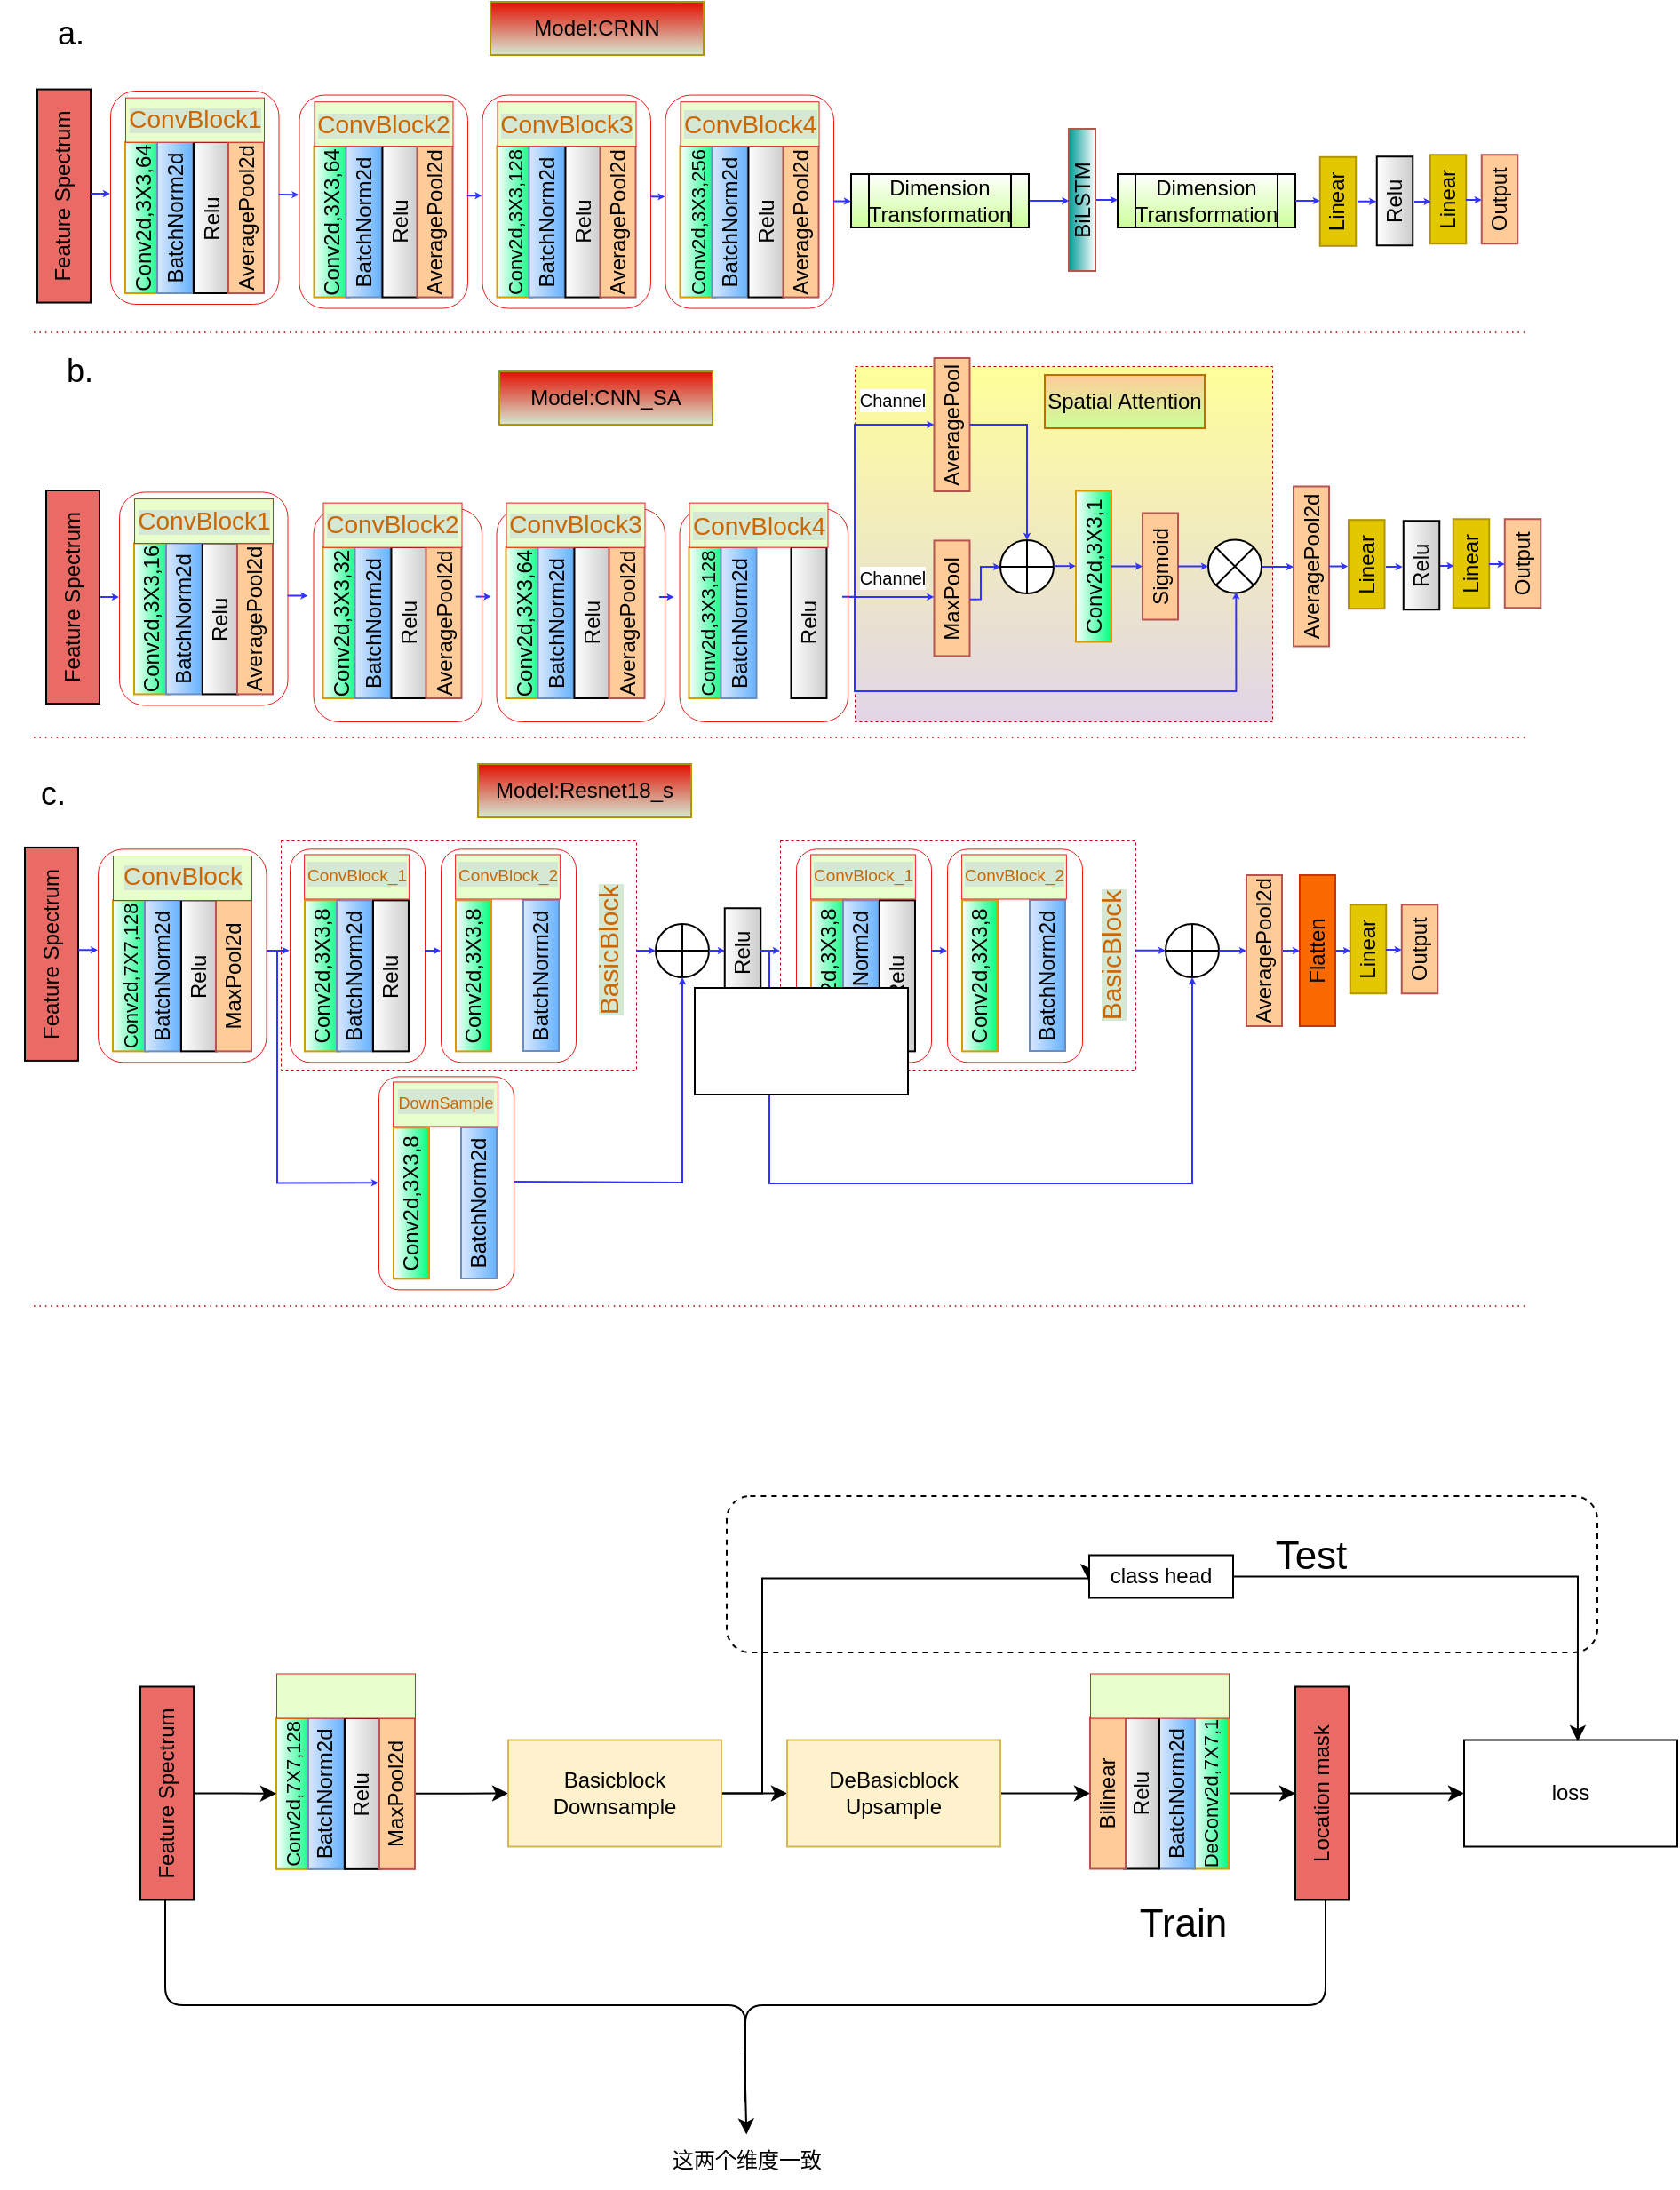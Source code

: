 <mxfile version="27.1.4">
  <diagram name="第 1 页" id="AjgjSqaszOMBfTFXpg18">
    <mxGraphModel dx="1181" dy="663" grid="0" gridSize="10" guides="0" tooltips="1" connect="1" arrows="1" fold="1" page="1" pageScale="1" pageWidth="1654" pageHeight="2336" math="0" shadow="0">
      <root>
        <mxCell id="0" />
        <mxCell id="1" parent="0" />
        <mxCell id="C0INbOnBeDFx5Dybv35S-82" value="" style="rounded=1;whiteSpace=wrap;html=1;dashed=1;" vertex="1" parent="1">
          <mxGeometry x="440" y="887" width="490" height="88" as="geometry" />
        </mxCell>
        <mxCell id="EDfWTcDoBZcYxlzyevOM-265" value="" style="rounded=0;whiteSpace=wrap;html=1;fillColor=none;strokeWidth=0.5;dashed=1;fontColor=#ffffff;strokeColor=#B20000;" parent="1" vertex="1">
          <mxGeometry x="470" y="518" width="200" height="129" as="geometry" />
        </mxCell>
        <mxCell id="EDfWTcDoBZcYxlzyevOM-263" value="" style="rounded=0;whiteSpace=wrap;html=1;fillColor=none;strokeWidth=0.5;dashed=1;fontColor=#ffffff;strokeColor=#B20000;" parent="1" vertex="1">
          <mxGeometry x="189" y="518" width="200" height="129" as="geometry" />
        </mxCell>
        <mxCell id="EDfWTcDoBZcYxlzyevOM-214" value="" style="endArrow=none;dashed=1;html=1;dashPattern=1 3;strokeWidth=0.8;rounded=0;fillColor=#e51400;strokeColor=#B20000;" parent="1" edge="1">
          <mxGeometry width="50" height="50" relative="1" as="geometry">
            <mxPoint x="50" y="232" as="sourcePoint" />
            <mxPoint x="890" y="232" as="targetPoint" />
          </mxGeometry>
        </mxCell>
        <mxCell id="EDfWTcDoBZcYxlzyevOM-215" value="Model:Resnet18_s" style="rounded=0;whiteSpace=wrap;html=1;fillColor=#E30F00;fontColor=#000000;strokeColor=#B09500;gradientColor=#D5E8D4;movable=1;resizable=1;rotatable=1;deletable=1;editable=1;locked=0;connectable=1;" parent="1" vertex="1">
          <mxGeometry x="300" y="475" width="120" height="30" as="geometry" />
        </mxCell>
        <mxCell id="EDfWTcDoBZcYxlzyevOM-216" value="" style="endArrow=none;dashed=1;html=1;dashPattern=1 3;strokeWidth=0.8;rounded=0;fillColor=#e51400;strokeColor=#B20000;" parent="1" edge="1">
          <mxGeometry width="50" height="50" relative="1" as="geometry">
            <mxPoint x="50" y="460" as="sourcePoint" />
            <mxPoint x="890" y="460" as="targetPoint" />
          </mxGeometry>
        </mxCell>
        <mxCell id="EDfWTcDoBZcYxlzyevOM-217" value="" style="rounded=1;whiteSpace=wrap;html=1;fillColor=none;strokeWidth=0.5;strokeColor=#ec1818;container=0;movable=1;resizable=1;rotatable=1;deletable=1;editable=1;locked=0;connectable=1;" parent="1" vertex="1">
          <mxGeometry x="86.0" y="522.68" width="94.75" height="120" as="geometry" />
        </mxCell>
        <mxCell id="EDfWTcDoBZcYxlzyevOM-218" value="&lt;font style=&quot;font-size: 11px;&quot;&gt;Conv2d,7X7,128&lt;/font&gt;" style="rounded=0;whiteSpace=wrap;html=1;fillColor=default;strokeColor=#d79b00;gradientColor=#00FF80;container=0;rotation=-90;movable=1;resizable=1;rotatable=1;deletable=1;editable=1;locked=0;connectable=1;" parent="1" vertex="1">
          <mxGeometry x="62" y="584.18" width="85" height="20" as="geometry" />
        </mxCell>
        <mxCell id="EDfWTcDoBZcYxlzyevOM-219" value="BatchNorm2d" style="rounded=0;whiteSpace=wrap;html=1;fillColor=#dae8fc;strokeColor=#6c8ebf;gradientColor=#66B2FF;container=0;rotation=-90;movable=1;resizable=1;rotatable=1;deletable=1;editable=1;locked=0;connectable=1;" parent="1" vertex="1">
          <mxGeometry x="80" y="584.18" width="85" height="20" as="geometry" />
        </mxCell>
        <mxCell id="EDfWTcDoBZcYxlzyevOM-220" value="Relu" style="rounded=0;whiteSpace=wrap;html=1;gradientColor=#CCCCCC;container=0;rotation=-90;movable=1;resizable=1;rotatable=1;deletable=1;editable=1;locked=0;connectable=1;" parent="1" vertex="1">
          <mxGeometry x="100.49" y="584.18" width="85" height="20" as="geometry" />
        </mxCell>
        <mxCell id="EDfWTcDoBZcYxlzyevOM-221" value="MaxPool2d" style="rounded=0;whiteSpace=wrap;html=1;fillColor=#FFCC99;strokeColor=#b85450;container=0;rotation=-90;movable=1;resizable=1;rotatable=1;deletable=1;editable=1;locked=0;connectable=1;" parent="1" vertex="1">
          <mxGeometry x="120" y="584.18" width="85" height="20" as="geometry" />
        </mxCell>
        <mxCell id="EDfWTcDoBZcYxlzyevOM-222" value="" style="rounded=0;whiteSpace=wrap;html=1;fillColor=#E6FFCC;strokeColor=#eb1e1e;strokeWidth=0.5;container=0;rotation=-90;movable=1;resizable=1;rotatable=1;deletable=1;editable=1;locked=0;connectable=1;" parent="1" vertex="1">
          <mxGeometry x="121" y="500" width="25" height="78" as="geometry" />
        </mxCell>
        <mxCell id="EDfWTcDoBZcYxlzyevOM-223" value="Feature Spectrum" style="rounded=0;whiteSpace=wrap;html=1;fillColor=#EA6B66;rotation=-90;movable=1;resizable=1;rotatable=1;deletable=1;editable=1;locked=0;connectable=1;" parent="1" vertex="1">
          <mxGeometry y="566.96" width="120" height="30" as="geometry" />
        </mxCell>
        <mxCell id="EDfWTcDoBZcYxlzyevOM-225" value="&lt;span style=&quot;background-color: rgb(213, 232, 212);&quot;&gt;&lt;font style=&quot;font-size: 14px;&quot;&gt;ConvBlock&lt;/font&gt;&lt;/span&gt;" style="text;html=1;align=center;verticalAlign=middle;whiteSpace=wrap;rounded=0;fontColor=#CC6600;horizontal=0;rotation=90;container=0;movable=1;resizable=1;rotatable=1;deletable=1;editable=1;locked=0;connectable=1;" parent="1" vertex="1">
          <mxGeometry x="123" y="488" width="21.5" height="99.5" as="geometry" />
        </mxCell>
        <mxCell id="EDfWTcDoBZcYxlzyevOM-224" value="" style="edgeStyle=orthogonalEdgeStyle;rounded=0;orthogonalLoop=1;jettySize=auto;html=1;endSize=1;startSize=1;fillColor=#dae8fc;strokeColor=#3333FF;movable=1;resizable=1;rotatable=1;deletable=1;editable=1;locked=0;connectable=1;exitX=0.511;exitY=1.003;exitDx=0;exitDy=0;exitPerimeter=0;" parent="1" edge="1">
          <mxGeometry relative="1" as="geometry">
            <mxPoint x="75.09" y="579.64" as="sourcePoint" />
            <mxPoint x="86" y="579.68" as="targetPoint" />
            <Array as="points">
              <mxPoint x="77" y="579.68" />
            </Array>
          </mxGeometry>
        </mxCell>
        <mxCell id="EDfWTcDoBZcYxlzyevOM-227" value="" style="rounded=1;whiteSpace=wrap;html=1;fillColor=none;strokeWidth=0.5;strokeColor=#ec1818;container=0;movable=1;resizable=1;rotatable=1;deletable=1;editable=1;locked=0;connectable=1;flipV=0;" parent="1" vertex="1">
          <mxGeometry x="194" y="522.68" width="76" height="120" as="geometry" />
        </mxCell>
        <mxCell id="EDfWTcDoBZcYxlzyevOM-228" value="Conv2d,3X3,8" style="rounded=0;whiteSpace=wrap;html=1;fillColor=default;strokeColor=#d79b00;gradientColor=#00FF80;container=0;rotation=-90;movable=1;resizable=1;rotatable=1;deletable=1;editable=1;locked=0;connectable=1;flipV=0;" parent="1" vertex="1">
          <mxGeometry x="170" y="584.18" width="85" height="20" as="geometry" />
        </mxCell>
        <mxCell id="EDfWTcDoBZcYxlzyevOM-229" value="BatchNorm2d" style="rounded=0;whiteSpace=wrap;html=1;fillColor=#dae8fc;strokeColor=#6c8ebf;gradientColor=#66B2FF;container=0;rotation=-90;movable=1;resizable=1;rotatable=1;deletable=1;editable=1;locked=0;connectable=1;flipV=0;" parent="1" vertex="1">
          <mxGeometry x="188" y="584.18" width="85" height="20" as="geometry" />
        </mxCell>
        <mxCell id="EDfWTcDoBZcYxlzyevOM-230" value="Relu" style="rounded=0;whiteSpace=wrap;html=1;gradientColor=#CCCCCC;container=0;rotation=-90;movable=1;resizable=1;rotatable=1;deletable=1;editable=1;locked=0;connectable=1;flipV=0;" parent="1" vertex="1">
          <mxGeometry x="208.49" y="584.18" width="85" height="20" as="geometry" />
        </mxCell>
        <mxCell id="EDfWTcDoBZcYxlzyevOM-232" value="" style="rounded=0;whiteSpace=wrap;html=1;fillColor=#E6FFCC;strokeColor=#eb1e1e;strokeWidth=0.5;container=0;rotation=-90;movable=1;resizable=1;rotatable=1;deletable=1;editable=1;locked=0;connectable=1;flipV=0;" parent="1" vertex="1">
          <mxGeometry x="219" y="508.8" width="25" height="58.88" as="geometry" />
        </mxCell>
        <mxCell id="EDfWTcDoBZcYxlzyevOM-234" value="&lt;span style=&quot;background-color: rgb(213, 232, 212);&quot;&gt;&lt;font style=&quot;&quot;&gt;&lt;font style=&quot;font-size: 9.5px;&quot;&gt;ConvBlock_1&lt;/font&gt;&lt;br&gt;&lt;/font&gt;&lt;/span&gt;" style="text;html=1;align=center;verticalAlign=middle;whiteSpace=wrap;rounded=0;fontColor=#CC6600;horizontal=0;rotation=90;container=0;movable=1;resizable=1;rotatable=1;deletable=1;editable=1;locked=0;connectable=1;flipH=1;flipV=0;" parent="1" vertex="1">
          <mxGeometry x="221" y="502" width="21.5" height="69.5" as="geometry" />
        </mxCell>
        <mxCell id="EDfWTcDoBZcYxlzyevOM-236" value="Conv2d,3X3,8" style="rounded=0;whiteSpace=wrap;html=1;fillColor=default;strokeColor=#d79b00;gradientColor=#00FF80;container=0;rotation=-90;movable=1;resizable=1;rotatable=1;deletable=1;editable=1;locked=0;connectable=1;" parent="1" vertex="1">
          <mxGeometry x="255" y="584.18" width="85" height="20" as="geometry" />
        </mxCell>
        <mxCell id="EDfWTcDoBZcYxlzyevOM-237" value="BatchNorm2d" style="rounded=0;whiteSpace=wrap;html=1;fillColor=#dae8fc;strokeColor=#6c8ebf;gradientColor=#66B2FF;container=0;rotation=-90;movable=1;resizable=1;rotatable=1;deletable=1;editable=1;locked=0;connectable=1;" parent="1" vertex="1">
          <mxGeometry x="293" y="584.0" width="85" height="20" as="geometry" />
        </mxCell>
        <mxCell id="EDfWTcDoBZcYxlzyevOM-235" value="" style="rounded=1;whiteSpace=wrap;html=1;fillColor=none;strokeWidth=0.5;strokeColor=#ec1818;container=0;movable=1;resizable=1;rotatable=1;deletable=1;editable=1;locked=0;connectable=1;" parent="1" vertex="1">
          <mxGeometry x="279" y="522.68" width="76" height="120" as="geometry" />
        </mxCell>
        <mxCell id="EDfWTcDoBZcYxlzyevOM-239" value="" style="rounded=0;whiteSpace=wrap;html=1;fillColor=#E6FFCC;strokeColor=#eb1e1e;strokeWidth=0.5;container=0;rotation=-90;movable=1;resizable=1;rotatable=1;deletable=1;editable=1;locked=0;connectable=1;" parent="1" vertex="1">
          <mxGeometry x="304" y="508.8" width="25" height="58.88" as="geometry" />
        </mxCell>
        <mxCell id="EDfWTcDoBZcYxlzyevOM-240" value="&lt;span style=&quot;background-color: rgb(213, 232, 212);&quot;&gt;&lt;font style=&quot;&quot;&gt;&lt;font data-sider-select-id=&quot;40710ed9-e867-484f-8aff-6446576f16c5&quot; style=&quot;font-size: 9.5px;&quot;&gt;ConvBlock_2&lt;/font&gt;&lt;br&gt;&lt;/font&gt;&lt;/span&gt;" style="text;html=1;align=center;verticalAlign=middle;whiteSpace=wrap;rounded=0;fontColor=#CC6600;horizontal=0;rotation=90;container=0;movable=1;resizable=1;rotatable=1;deletable=1;editable=1;locked=0;connectable=1;flipH=1;" parent="1" vertex="1">
          <mxGeometry x="306" y="502" width="21.5" height="69.5" as="geometry" />
        </mxCell>
        <mxCell id="EDfWTcDoBZcYxlzyevOM-241" value="" style="rounded=1;whiteSpace=wrap;html=1;fillColor=none;strokeWidth=0.5;strokeColor=#ec1818;container=0;movable=1;resizable=1;rotatable=1;deletable=1;editable=1;locked=0;connectable=1;flipV=0;" parent="1" vertex="1">
          <mxGeometry x="244" y="650.68" width="76" height="120" as="geometry" />
        </mxCell>
        <mxCell id="EDfWTcDoBZcYxlzyevOM-242" value="Conv2d,3X3,8" style="rounded=0;whiteSpace=wrap;html=1;fillColor=default;strokeColor=#d79b00;gradientColor=#00FF80;container=0;rotation=-90;movable=1;resizable=1;rotatable=1;deletable=1;editable=1;locked=0;connectable=1;flipV=0;" parent="1" vertex="1">
          <mxGeometry x="220" y="712.18" width="85" height="20" as="geometry" />
        </mxCell>
        <mxCell id="EDfWTcDoBZcYxlzyevOM-243" value="BatchNorm2d" style="rounded=0;whiteSpace=wrap;html=1;fillColor=#dae8fc;strokeColor=#6c8ebf;gradientColor=#66B2FF;container=0;rotation=-90;movable=1;resizable=1;rotatable=1;deletable=1;editable=1;locked=0;connectable=1;flipV=0;" parent="1" vertex="1">
          <mxGeometry x="258" y="712.0" width="85" height="20" as="geometry" />
        </mxCell>
        <mxCell id="EDfWTcDoBZcYxlzyevOM-244" value="" style="rounded=0;whiteSpace=wrap;html=1;fillColor=#E6FFCC;strokeColor=#eb1e1e;strokeWidth=0.5;container=0;rotation=-90;movable=1;resizable=1;rotatable=1;deletable=1;editable=1;locked=0;connectable=1;flipV=0;" parent="1" vertex="1">
          <mxGeometry x="269" y="636.8" width="25" height="58.88" as="geometry" />
        </mxCell>
        <mxCell id="EDfWTcDoBZcYxlzyevOM-245" value="&lt;span style=&quot;background-color: rgb(213, 232, 212);&quot;&gt;&lt;font style=&quot;&quot;&gt;&lt;font style=&quot;font-size: 9px;&quot; data-sider-select-id=&quot;088c4d95-df0b-4795-b67b-a3901c793609&quot;&gt;DownSample&lt;/font&gt;&lt;br&gt;&lt;/font&gt;&lt;/span&gt;" style="text;html=1;align=center;verticalAlign=middle;whiteSpace=wrap;rounded=0;fontColor=#CC6600;horizontal=0;rotation=90;container=0;movable=1;resizable=1;rotatable=1;deletable=1;editable=1;locked=0;connectable=1;flipH=1;flipV=0;" parent="1" vertex="1">
          <mxGeometry x="271" y="635" width="21.5" height="59.5" as="geometry" />
        </mxCell>
        <mxCell id="EDfWTcDoBZcYxlzyevOM-248" value="" style="edgeStyle=orthogonalEdgeStyle;rounded=0;orthogonalLoop=1;jettySize=auto;html=1;endSize=1;startSize=1;fillColor=#dae8fc;strokeColor=#3333FF;movable=1;resizable=1;rotatable=1;deletable=1;editable=1;locked=0;connectable=1;" parent="1" edge="1">
          <mxGeometry relative="1" as="geometry">
            <mxPoint x="270" y="580" as="sourcePoint" />
            <mxPoint x="279" y="580" as="targetPoint" />
            <Array as="points">
              <mxPoint x="271" y="580" />
            </Array>
          </mxGeometry>
        </mxCell>
        <mxCell id="EDfWTcDoBZcYxlzyevOM-246" value="" style="edgeStyle=orthogonalEdgeStyle;rounded=0;orthogonalLoop=1;jettySize=auto;html=1;endSize=1;startSize=1;fillColor=#dae8fc;strokeColor=#3333FF;movable=1;resizable=1;rotatable=1;deletable=1;editable=1;locked=0;connectable=1;entryX=-0.002;entryY=0.477;entryDx=0;entryDy=0;entryPerimeter=0;" parent="1" target="EDfWTcDoBZcYxlzyevOM-227" edge="1">
          <mxGeometry relative="1" as="geometry">
            <mxPoint x="181" y="580" as="sourcePoint" />
            <mxPoint x="188.75" y="579.8" as="targetPoint" />
            <Array as="points">
              <mxPoint x="183" y="580" />
            </Array>
          </mxGeometry>
        </mxCell>
        <mxCell id="EDfWTcDoBZcYxlzyevOM-250" value="" style="edgeStyle=orthogonalEdgeStyle;rounded=0;orthogonalLoop=1;jettySize=auto;html=1;endSize=1;startSize=1;fillColor=#dae8fc;strokeColor=#3333FF;movable=1;resizable=1;rotatable=1;deletable=1;editable=1;locked=0;connectable=1;entryX=0;entryY=0.5;entryDx=0;entryDy=0;" parent="1" target="EDfWTcDoBZcYxlzyevOM-241" edge="1">
          <mxGeometry relative="1" as="geometry">
            <mxPoint x="187" y="580" as="sourcePoint" />
            <mxPoint x="187" y="720" as="targetPoint" />
            <Array as="points">
              <mxPoint x="187" y="711" />
            </Array>
          </mxGeometry>
        </mxCell>
        <mxCell id="EDfWTcDoBZcYxlzyevOM-251" value="" style="rounded=1;whiteSpace=wrap;html=1;fillColor=none;strokeWidth=0.5;strokeColor=#ec1818;container=0;movable=1;resizable=1;rotatable=1;deletable=1;editable=1;locked=0;connectable=1;flipV=0;" parent="1" vertex="1">
          <mxGeometry x="479" y="522.68" width="76" height="120" as="geometry" />
        </mxCell>
        <mxCell id="EDfWTcDoBZcYxlzyevOM-252" value="Conv2d,3X3,8" style="rounded=0;whiteSpace=wrap;html=1;fillColor=default;strokeColor=#d79b00;gradientColor=#00FF80;container=0;rotation=-90;movable=1;resizable=1;rotatable=1;deletable=1;editable=1;locked=0;connectable=1;flipV=0;" parent="1" vertex="1">
          <mxGeometry x="455" y="584.18" width="85" height="20" as="geometry" />
        </mxCell>
        <mxCell id="EDfWTcDoBZcYxlzyevOM-253" value="BatchNorm2d" style="rounded=0;whiteSpace=wrap;html=1;fillColor=#dae8fc;strokeColor=#6c8ebf;gradientColor=#66B2FF;container=0;rotation=-90;movable=1;resizable=1;rotatable=1;deletable=1;editable=1;locked=0;connectable=1;flipV=0;" parent="1" vertex="1">
          <mxGeometry x="473" y="584.18" width="85" height="20" as="geometry" />
        </mxCell>
        <mxCell id="EDfWTcDoBZcYxlzyevOM-254" value="Relu" style="rounded=0;whiteSpace=wrap;html=1;gradientColor=#CCCCCC;container=0;rotation=-90;movable=1;resizable=1;rotatable=1;deletable=1;editable=1;locked=0;connectable=1;flipV=0;" parent="1" vertex="1">
          <mxGeometry x="493.49" y="584.18" width="85" height="20" as="geometry" />
        </mxCell>
        <mxCell id="EDfWTcDoBZcYxlzyevOM-255" value="" style="rounded=0;whiteSpace=wrap;html=1;fillColor=#E6FFCC;strokeColor=#eb1e1e;strokeWidth=0.5;container=0;rotation=-90;movable=1;resizable=1;rotatable=1;deletable=1;editable=1;locked=0;connectable=1;flipV=0;" parent="1" vertex="1">
          <mxGeometry x="504" y="508.8" width="25" height="58.88" as="geometry" />
        </mxCell>
        <mxCell id="EDfWTcDoBZcYxlzyevOM-256" value="&lt;span style=&quot;background-color: rgb(213, 232, 212);&quot;&gt;&lt;font style=&quot;&quot;&gt;&lt;font style=&quot;font-size: 9.5px;&quot;&gt;ConvBlock_1&lt;/font&gt;&lt;br&gt;&lt;/font&gt;&lt;/span&gt;" style="text;html=1;align=center;verticalAlign=middle;whiteSpace=wrap;rounded=0;fontColor=#CC6600;horizontal=0;rotation=90;container=0;movable=1;resizable=1;rotatable=1;deletable=1;editable=1;locked=0;connectable=1;flipH=1;flipV=0;" parent="1" vertex="1">
          <mxGeometry x="506" y="502" width="21.5" height="69.5" as="geometry" />
        </mxCell>
        <mxCell id="EDfWTcDoBZcYxlzyevOM-257" value="Conv2d,3X3,8" style="rounded=0;whiteSpace=wrap;html=1;fillColor=default;strokeColor=#d79b00;gradientColor=#00FF80;container=0;rotation=-90;movable=1;resizable=1;rotatable=1;deletable=1;editable=1;locked=0;connectable=1;" parent="1" vertex="1">
          <mxGeometry x="540" y="584.18" width="85" height="20" as="geometry" />
        </mxCell>
        <mxCell id="EDfWTcDoBZcYxlzyevOM-258" value="BatchNorm2d" style="rounded=0;whiteSpace=wrap;html=1;fillColor=#dae8fc;strokeColor=#6c8ebf;gradientColor=#66B2FF;container=0;rotation=-90;movable=1;resizable=1;rotatable=1;deletable=1;editable=1;locked=0;connectable=1;" parent="1" vertex="1">
          <mxGeometry x="578" y="584.0" width="85" height="20" as="geometry" />
        </mxCell>
        <mxCell id="EDfWTcDoBZcYxlzyevOM-259" value="" style="rounded=1;whiteSpace=wrap;html=1;fillColor=none;strokeWidth=0.5;strokeColor=#ec1818;container=0;movable=1;resizable=1;rotatable=1;deletable=1;editable=1;locked=0;connectable=1;" parent="1" vertex="1">
          <mxGeometry x="564" y="522.68" width="76" height="120" as="geometry" />
        </mxCell>
        <mxCell id="EDfWTcDoBZcYxlzyevOM-260" value="" style="rounded=0;whiteSpace=wrap;html=1;fillColor=#E6FFCC;strokeColor=#eb1e1e;strokeWidth=0.5;container=0;rotation=-90;movable=1;resizable=1;rotatable=1;deletable=1;editable=1;locked=0;connectable=1;" parent="1" vertex="1">
          <mxGeometry x="589" y="508.8" width="25" height="58.88" as="geometry" />
        </mxCell>
        <mxCell id="EDfWTcDoBZcYxlzyevOM-261" value="&lt;span style=&quot;background-color: rgb(213, 232, 212);&quot;&gt;&lt;font style=&quot;&quot;&gt;&lt;font style=&quot;font-size: 9.5px;&quot;&gt;ConvBlock_2&lt;/font&gt;&lt;br&gt;&lt;/font&gt;&lt;/span&gt;" style="text;html=1;align=center;verticalAlign=middle;whiteSpace=wrap;rounded=0;fontColor=#CC6600;horizontal=0;rotation=90;container=0;movable=1;resizable=1;rotatable=1;deletable=1;editable=1;locked=0;connectable=1;flipH=1;" parent="1" vertex="1">
          <mxGeometry x="591" y="502" width="21.5" height="69.5" as="geometry" />
        </mxCell>
        <mxCell id="EDfWTcDoBZcYxlzyevOM-262" value="" style="edgeStyle=orthogonalEdgeStyle;rounded=0;orthogonalLoop=1;jettySize=auto;html=1;endSize=1;startSize=1;fillColor=#dae8fc;strokeColor=#3333FF;movable=1;resizable=1;rotatable=1;deletable=1;editable=1;locked=0;connectable=1;" parent="1" edge="1">
          <mxGeometry relative="1" as="geometry">
            <mxPoint x="555" y="580" as="sourcePoint" />
            <mxPoint x="564" y="580" as="targetPoint" />
            <Array as="points">
              <mxPoint x="556" y="580" />
            </Array>
          </mxGeometry>
        </mxCell>
        <mxCell id="EDfWTcDoBZcYxlzyevOM-264" value="" style="verticalLabelPosition=bottom;verticalAlign=top;html=1;shape=mxgraph.flowchart.summing_function;" parent="1" vertex="1">
          <mxGeometry x="400" y="565" width="30" height="30" as="geometry" />
        </mxCell>
        <mxCell id="EDfWTcDoBZcYxlzyevOM-266" value="" style="edgeStyle=orthogonalEdgeStyle;rounded=0;orthogonalLoop=1;jettySize=auto;html=1;endSize=1;startSize=1;fillColor=#dae8fc;strokeColor=#3333FF;movable=1;resizable=1;rotatable=1;deletable=1;editable=1;locked=0;connectable=1;entryX=0;entryY=0.5;entryDx=0;entryDy=0;entryPerimeter=0;" parent="1" target="EDfWTcDoBZcYxlzyevOM-264" edge="1">
          <mxGeometry relative="1" as="geometry">
            <mxPoint x="389" y="580" as="sourcePoint" />
            <mxPoint x="398" y="580" as="targetPoint" />
            <Array as="points" />
          </mxGeometry>
        </mxCell>
        <mxCell id="EDfWTcDoBZcYxlzyevOM-267" value="" style="edgeStyle=orthogonalEdgeStyle;rounded=0;orthogonalLoop=1;jettySize=auto;html=1;endSize=1;startSize=1;fillColor=#dae8fc;strokeColor=#3333FF;movable=1;resizable=1;rotatable=1;deletable=1;editable=1;locked=0;connectable=1;entryX=0.5;entryY=1;entryDx=0;entryDy=0;entryPerimeter=0;" parent="1" target="EDfWTcDoBZcYxlzyevOM-264" edge="1">
          <mxGeometry relative="1" as="geometry">
            <mxPoint x="320" y="710" as="sourcePoint" />
            <mxPoint x="331" y="710" as="targetPoint" />
            <Array as="points" />
          </mxGeometry>
        </mxCell>
        <mxCell id="EDfWTcDoBZcYxlzyevOM-268" value="" style="edgeStyle=orthogonalEdgeStyle;rounded=0;orthogonalLoop=1;jettySize=auto;html=1;endSize=1;startSize=1;fillColor=#dae8fc;strokeColor=#3333FF;movable=1;resizable=1;rotatable=1;deletable=1;editable=1;locked=0;connectable=1;" parent="1" edge="1">
          <mxGeometry relative="1" as="geometry">
            <mxPoint x="430" y="580" as="sourcePoint" />
            <mxPoint x="439" y="580" as="targetPoint" />
            <Array as="points" />
          </mxGeometry>
        </mxCell>
        <mxCell id="EDfWTcDoBZcYxlzyevOM-269" value="&lt;span style=&quot;background-color: rgb(213, 232, 212);&quot;&gt;&lt;font style=&quot;&quot;&gt;&lt;font data-sider-select-id=&quot;c3d760b9-f134-408b-98c9-3960ec0bf7d0&quot; style=&quot;font-size: 15px;&quot;&gt;BasicBlock&lt;/font&gt;&lt;br&gt;&lt;/font&gt;&lt;/span&gt;" style="text;html=1;align=center;verticalAlign=middle;whiteSpace=wrap;rounded=0;fontColor=#CC6600;horizontal=0;rotation=0;container=0;movable=1;resizable=1;rotatable=1;deletable=1;editable=1;locked=0;connectable=1;flipH=1;" parent="1" vertex="1">
          <mxGeometry x="362" y="545" width="21.5" height="69.5" as="geometry" />
        </mxCell>
        <mxCell id="EDfWTcDoBZcYxlzyevOM-270" value="&lt;span style=&quot;background-color: rgb(213, 232, 212);&quot;&gt;&lt;font style=&quot;&quot;&gt;&lt;font data-sider-select-id=&quot;c3d760b9-f134-408b-98c9-3960ec0bf7d0&quot; style=&quot;font-size: 15px;&quot;&gt;BasicBlock&lt;/font&gt;&lt;br&gt;&lt;/font&gt;&lt;/span&gt;" style="text;html=1;align=center;verticalAlign=middle;whiteSpace=wrap;rounded=0;fontColor=#CC6600;horizontal=0;rotation=0;container=0;movable=1;resizable=1;rotatable=1;deletable=1;editable=1;locked=0;connectable=1;flipH=1;" parent="1" vertex="1">
          <mxGeometry x="645" y="548" width="21.5" height="69.5" as="geometry" />
        </mxCell>
        <mxCell id="EDfWTcDoBZcYxlzyevOM-282" value="Relu" style="rounded=0;whiteSpace=wrap;html=1;gradientColor=#CCCCCC;container=0;rotation=-90;movable=1;resizable=1;rotatable=1;deletable=1;editable=1;locked=0;connectable=1;flipV=0;" parent="1" vertex="1">
          <mxGeometry x="424" y="571" width="50" height="20.25" as="geometry" />
        </mxCell>
        <mxCell id="EDfWTcDoBZcYxlzyevOM-283" value="" style="verticalLabelPosition=bottom;verticalAlign=top;html=1;shape=mxgraph.flowchart.summing_function;" parent="1" vertex="1">
          <mxGeometry x="687" y="565" width="30" height="30" as="geometry" />
        </mxCell>
        <mxCell id="EDfWTcDoBZcYxlzyevOM-286" value="" style="edgeStyle=orthogonalEdgeStyle;rounded=0;orthogonalLoop=1;jettySize=auto;html=1;endSize=1;startSize=1;fillColor=#dae8fc;strokeColor=#3333FF;movable=1;resizable=1;rotatable=1;deletable=1;editable=1;locked=0;connectable=1;entryX=0;entryY=0.481;entryDx=0;entryDy=0;entryPerimeter=0;" parent="1" target="EDfWTcDoBZcYxlzyevOM-265" edge="1">
          <mxGeometry relative="1" as="geometry">
            <mxPoint x="459" y="580" as="sourcePoint" />
            <mxPoint x="468" y="580" as="targetPoint" />
            <Array as="points" />
          </mxGeometry>
        </mxCell>
        <mxCell id="EDfWTcDoBZcYxlzyevOM-287" value="" style="edgeStyle=orthogonalEdgeStyle;rounded=0;orthogonalLoop=1;jettySize=auto;html=1;endSize=1;startSize=1;fillColor=#dae8fc;strokeColor=#3333FF;movable=1;resizable=1;rotatable=1;deletable=1;editable=1;locked=0;connectable=1;entryX=0;entryY=0.5;entryDx=0;entryDy=0;entryPerimeter=0;exitX=1;exitY=0.48;exitDx=0;exitDy=0;exitPerimeter=0;" parent="1" source="EDfWTcDoBZcYxlzyevOM-265" target="EDfWTcDoBZcYxlzyevOM-283" edge="1">
          <mxGeometry relative="1" as="geometry">
            <mxPoint x="673" y="580" as="sourcePoint" />
            <mxPoint x="682" y="580" as="targetPoint" />
            <Array as="points" />
          </mxGeometry>
        </mxCell>
        <mxCell id="EDfWTcDoBZcYxlzyevOM-289" value="" style="edgeStyle=orthogonalEdgeStyle;rounded=0;orthogonalLoop=1;jettySize=auto;html=1;endSize=1;startSize=1;fillColor=#dae8fc;strokeColor=#3333FF;movable=1;resizable=1;rotatable=1;deletable=1;editable=1;locked=0;connectable=1;entryX=0.5;entryY=1;entryDx=0;entryDy=0;entryPerimeter=0;" parent="1" target="EDfWTcDoBZcYxlzyevOM-283" edge="1">
          <mxGeometry relative="1" as="geometry">
            <mxPoint x="464" y="580" as="sourcePoint" />
            <mxPoint x="521" y="711" as="targetPoint" />
            <Array as="points">
              <mxPoint x="464" y="711" />
              <mxPoint x="702" y="711" />
            </Array>
          </mxGeometry>
        </mxCell>
        <mxCell id="EDfWTcDoBZcYxlzyevOM-290" value="AveragePool2d" style="rounded=0;whiteSpace=wrap;html=1;fillColor=#FFCC99;strokeColor=#b85450;container=0;rotation=-90;movable=1;resizable=1;rotatable=1;deletable=1;editable=1;locked=0;connectable=1;" parent="1" vertex="1">
          <mxGeometry x="700" y="570.0" width="85" height="20" as="geometry" />
        </mxCell>
        <mxCell id="EDfWTcDoBZcYxlzyevOM-291" value="Flatten" style="rounded=0;whiteSpace=wrap;html=1;fillColor=#fa6800;strokeColor=#C73500;container=0;rotation=-90;movable=1;resizable=1;rotatable=1;deletable=1;editable=1;locked=0;connectable=1;fontColor=#000000;" parent="1" vertex="1">
          <mxGeometry x="730" y="570.0" width="85" height="20" as="geometry" />
        </mxCell>
        <mxCell id="EDfWTcDoBZcYxlzyevOM-294" value="&lt;font face=&quot;Helvetica&quot;&gt;Linear&lt;/font&gt;" style="rounded=0;whiteSpace=wrap;html=1;fillColor=#e3c800;strokeColor=#B09500;container=0;rotation=-90;movable=1;resizable=1;rotatable=1;deletable=1;editable=1;locked=0;connectable=1;fontColor=#000000;" parent="1" vertex="1">
          <mxGeometry x="776" y="569" width="50" height="20.25" as="geometry" />
        </mxCell>
        <mxCell id="EDfWTcDoBZcYxlzyevOM-295" value="&lt;font face=&quot;Helvetica&quot;&gt;Output&lt;/font&gt;" style="rounded=0;whiteSpace=wrap;html=1;fillColor=#FFCC99;strokeColor=#b85450;container=0;rotation=-90;movable=1;resizable=1;rotatable=1;deletable=1;editable=1;locked=0;connectable=1;" parent="1" vertex="1">
          <mxGeometry x="805" y="569" width="50" height="20.25" as="geometry" />
        </mxCell>
        <mxCell id="EDfWTcDoBZcYxlzyevOM-296" value="" style="edgeStyle=orthogonalEdgeStyle;rounded=0;orthogonalLoop=1;jettySize=auto;html=1;endSize=1;startSize=1;fillColor=#dae8fc;strokeColor=#3333FF;jumpSize=0;movable=1;resizable=1;rotatable=1;deletable=1;editable=1;locked=0;connectable=1;exitX=0.5;exitY=1;exitDx=0;exitDy=0;entryX=0.5;entryY=0;entryDx=0;entryDy=0;" parent="1" target="EDfWTcDoBZcYxlzyevOM-295" edge="1">
          <mxGeometry relative="1" as="geometry">
            <mxPoint x="811" y="579.53" as="sourcePoint" />
            <mxPoint x="820" y="579" as="targetPoint" />
            <Array as="points" />
          </mxGeometry>
        </mxCell>
        <mxCell id="EDfWTcDoBZcYxlzyevOM-297" value="" style="edgeStyle=orthogonalEdgeStyle;rounded=0;orthogonalLoop=1;jettySize=auto;html=1;endSize=1;startSize=1;fillColor=#dae8fc;strokeColor=#3333FF;movable=1;resizable=1;rotatable=1;deletable=1;editable=1;locked=0;connectable=1;exitX=1;exitY=0.48;exitDx=0;exitDy=0;exitPerimeter=0;entryX=0.5;entryY=0;entryDx=0;entryDy=0;" parent="1" target="EDfWTcDoBZcYxlzyevOM-290" edge="1">
          <mxGeometry relative="1" as="geometry">
            <mxPoint x="717" y="580" as="sourcePoint" />
            <mxPoint x="730" y="580" as="targetPoint" />
            <Array as="points" />
          </mxGeometry>
        </mxCell>
        <mxCell id="EDfWTcDoBZcYxlzyevOM-299" value="" style="edgeStyle=orthogonalEdgeStyle;rounded=0;orthogonalLoop=1;jettySize=auto;html=1;endSize=1;startSize=1;fillColor=#dae8fc;strokeColor=#3333FF;movable=1;resizable=1;rotatable=1;deletable=1;editable=1;locked=0;connectable=1;exitX=1;exitY=0.48;exitDx=0;exitDy=0;exitPerimeter=0;entryX=0.5;entryY=0;entryDx=0;entryDy=0;" parent="1" target="EDfWTcDoBZcYxlzyevOM-291" edge="1">
          <mxGeometry relative="1" as="geometry">
            <mxPoint x="753" y="580" as="sourcePoint" />
            <mxPoint x="760" y="580" as="targetPoint" />
            <Array as="points" />
          </mxGeometry>
        </mxCell>
        <mxCell id="EDfWTcDoBZcYxlzyevOM-300" value="" style="edgeStyle=orthogonalEdgeStyle;rounded=0;orthogonalLoop=1;jettySize=auto;html=1;endSize=1;startSize=1;fillColor=#dae8fc;strokeColor=#3333FF;movable=1;resizable=1;rotatable=1;deletable=1;editable=1;locked=0;connectable=1;exitX=1;exitY=0.48;exitDx=0;exitDy=0;exitPerimeter=0;entryX=0.486;entryY=0.008;entryDx=0;entryDy=0;entryPerimeter=0;" parent="1" target="EDfWTcDoBZcYxlzyevOM-294" edge="1">
          <mxGeometry relative="1" as="geometry">
            <mxPoint x="783" y="580" as="sourcePoint" />
            <mxPoint x="790" y="580" as="targetPoint" />
            <Array as="points" />
          </mxGeometry>
        </mxCell>
        <mxCell id="EDfWTcDoBZcYxlzyevOM-301" value="" style="endArrow=none;dashed=1;html=1;dashPattern=1 3;strokeWidth=0.8;rounded=0;fillColor=#e51400;strokeColor=#B20000;" parent="1" edge="1">
          <mxGeometry width="50" height="50" relative="1" as="geometry">
            <mxPoint x="50" y="780" as="sourcePoint" />
            <mxPoint x="890" y="780" as="targetPoint" />
          </mxGeometry>
        </mxCell>
        <mxCell id="WM4Du2vgpKCxOR3d9lbR-4" value="&lt;font style=&quot;font-size: 18px;&quot;&gt;c.&lt;/font&gt;" style="text;html=1;align=center;verticalAlign=middle;whiteSpace=wrap;rounded=0;" parent="1" vertex="1">
          <mxGeometry x="31" y="477" width="60" height="30" as="geometry" />
        </mxCell>
        <mxCell id="WM4Du2vgpKCxOR3d9lbR-141" value="" style="rounded=0;whiteSpace=wrap;html=1;fillColor=#FFFF99;strokeWidth=0.5;fontColor=#ffffff;strokeColor=#B20000;dashed=1;gradientColor=#E1D5E7;movable=1;resizable=1;rotatable=1;deletable=1;editable=1;locked=0;connectable=1;" parent="1" vertex="1">
          <mxGeometry x="512" y="251" width="235" height="200" as="geometry" />
        </mxCell>
        <mxCell id="WM4Du2vgpKCxOR3d9lbR-142" value="Model:CNN_SA" style="rounded=0;whiteSpace=wrap;html=1;fillColor=#E30F00;fontColor=#000000;strokeColor=#B09500;gradientColor=#D5E8D4;movable=1;resizable=1;rotatable=1;deletable=1;editable=1;locked=0;connectable=1;" parent="1" vertex="1">
          <mxGeometry x="312" y="254" width="120" height="30" as="geometry" />
        </mxCell>
        <mxCell id="WM4Du2vgpKCxOR3d9lbR-143" value="" style="edgeStyle=orthogonalEdgeStyle;rounded=0;orthogonalLoop=1;jettySize=auto;html=1;endSize=1;startSize=1;fillColor=#dae8fc;strokeColor=#3333FF;movable=1;resizable=1;rotatable=1;deletable=1;editable=1;locked=0;connectable=1;" parent="1" edge="1">
          <mxGeometry relative="1" as="geometry">
            <mxPoint x="83.0" y="381" as="sourcePoint" />
            <mxPoint x="98" y="381" as="targetPoint" />
            <Array as="points">
              <mxPoint x="88" y="381" />
              <mxPoint x="88" y="381" />
            </Array>
          </mxGeometry>
        </mxCell>
        <mxCell id="WM4Du2vgpKCxOR3d9lbR-144" value="Feature Spectrum" style="rounded=0;whiteSpace=wrap;html=1;fillColor=#EA6B66;rotation=-90;movable=1;resizable=1;rotatable=1;deletable=1;editable=1;locked=0;connectable=1;" parent="1" vertex="1">
          <mxGeometry x="12" y="366" width="120" height="30" as="geometry" />
        </mxCell>
        <mxCell id="WM4Du2vgpKCxOR3d9lbR-145" value="AveragePool" style="rounded=0;whiteSpace=wrap;html=1;fillColor=#FFCC99;strokeColor=#b85450;container=0;rotation=-90;movable=1;resizable=1;rotatable=1;deletable=1;editable=1;locked=0;connectable=1;" parent="1" vertex="1">
          <mxGeometry x="529.25" y="274" width="75" height="20" as="geometry" />
        </mxCell>
        <mxCell id="WM4Du2vgpKCxOR3d9lbR-146" value="MaxPool" style="rounded=0;whiteSpace=wrap;html=1;fillColor=#FFCC99;strokeColor=#b85450;container=0;rotation=-90;movable=1;resizable=1;rotatable=1;deletable=1;editable=1;locked=0;connectable=1;" parent="1" vertex="1">
          <mxGeometry x="534.25" y="371.72" width="65" height="20" as="geometry" />
        </mxCell>
        <mxCell id="WM4Du2vgpKCxOR3d9lbR-147" value="" style="group;movable=1;resizable=1;rotatable=1;deletable=1;editable=1;locked=0;connectable=1;" parent="1" vertex="1" connectable="0">
          <mxGeometry x="95.75" y="321.72" width="100" height="120" as="geometry" />
        </mxCell>
        <mxCell id="WM4Du2vgpKCxOR3d9lbR-148" value="" style="rounded=1;whiteSpace=wrap;html=1;fillColor=none;strokeWidth=0.5;strokeColor=#ec1818;container=0;movable=1;resizable=1;rotatable=1;deletable=1;editable=1;locked=0;connectable=1;" parent="WM4Du2vgpKCxOR3d9lbR-147" vertex="1">
          <mxGeometry x="2.25" width="94.75" height="120" as="geometry" />
        </mxCell>
        <mxCell id="WM4Du2vgpKCxOR3d9lbR-149" value="Conv2d,3X3,16" style="rounded=0;whiteSpace=wrap;html=1;fillColor=default;strokeColor=#d79b00;gradientColor=#00FF80;container=0;rotation=-90;movable=1;resizable=1;rotatable=1;deletable=1;editable=1;locked=0;connectable=1;" parent="WM4Du2vgpKCxOR3d9lbR-147" vertex="1">
          <mxGeometry x="-21.75" y="61.5" width="85" height="20" as="geometry" />
        </mxCell>
        <mxCell id="WM4Du2vgpKCxOR3d9lbR-150" value="BatchNorm2d" style="rounded=0;whiteSpace=wrap;html=1;fillColor=#dae8fc;strokeColor=#6c8ebf;gradientColor=#66B2FF;container=0;rotation=-90;movable=1;resizable=1;rotatable=1;deletable=1;editable=1;locked=0;connectable=1;" parent="WM4Du2vgpKCxOR3d9lbR-147" vertex="1">
          <mxGeometry x="-3.75" y="61.5" width="85" height="20" as="geometry" />
        </mxCell>
        <mxCell id="WM4Du2vgpKCxOR3d9lbR-151" value="Relu" style="rounded=0;whiteSpace=wrap;html=1;gradientColor=#CCCCCC;container=0;rotation=-90;movable=1;resizable=1;rotatable=1;deletable=1;editable=1;locked=0;connectable=1;" parent="WM4Du2vgpKCxOR3d9lbR-147" vertex="1">
          <mxGeometry x="16.74" y="61.5" width="85" height="20" as="geometry" />
        </mxCell>
        <mxCell id="WM4Du2vgpKCxOR3d9lbR-152" value="AveragePool2d" style="rounded=0;whiteSpace=wrap;html=1;fillColor=#FFCC99;strokeColor=#b85450;container=0;rotation=-90;movable=1;resizable=1;rotatable=1;deletable=1;editable=1;locked=0;connectable=1;" parent="WM4Du2vgpKCxOR3d9lbR-147" vertex="1">
          <mxGeometry x="36.25" y="61.5" width="85" height="20" as="geometry" />
        </mxCell>
        <mxCell id="WM4Du2vgpKCxOR3d9lbR-153" value="" style="rounded=0;whiteSpace=wrap;html=1;fillColor=#E6FFCC;strokeColor=#eb1e1e;strokeWidth=0.5;container=0;rotation=-90;movable=1;resizable=1;rotatable=1;deletable=1;editable=1;locked=0;connectable=1;" parent="WM4Du2vgpKCxOR3d9lbR-147" vertex="1">
          <mxGeometry x="37.25" y="-22.68" width="25" height="78" as="geometry" />
        </mxCell>
        <mxCell id="WM4Du2vgpKCxOR3d9lbR-154" value="&lt;span style=&quot;background-color: rgb(213, 232, 212);&quot;&gt;&lt;font style=&quot;font-size: 14px;&quot;&gt;ConvBlock1&lt;/font&gt;&lt;/span&gt;" style="text;html=1;align=center;verticalAlign=middle;whiteSpace=wrap;rounded=0;fontColor=#CC6600;horizontal=0;rotation=90;container=0;movable=1;resizable=1;rotatable=1;deletable=1;editable=1;locked=0;connectable=1;" parent="WM4Du2vgpKCxOR3d9lbR-147" vertex="1">
          <mxGeometry x="39" y="-33.43" width="21.5" height="99.5" as="geometry" />
        </mxCell>
        <mxCell id="WM4Du2vgpKCxOR3d9lbR-155" value="" style="shape=orEllipse;perimeter=ellipsePerimeter;whiteSpace=wrap;html=1;backgroundOutline=1;movable=1;resizable=1;rotatable=1;deletable=1;editable=1;locked=0;connectable=1;" parent="1" vertex="1">
          <mxGeometry x="594" y="349" width="30" height="30" as="geometry" />
        </mxCell>
        <mxCell id="WM4Du2vgpKCxOR3d9lbR-156" value="Sigmoid" style="rounded=0;whiteSpace=wrap;html=1;fillColor=#FFCC99;strokeColor=#b85450;container=0;rotation=-90;movable=1;resizable=1;rotatable=1;deletable=1;editable=1;locked=0;connectable=1;" parent="1" vertex="1">
          <mxGeometry x="654" y="353.75" width="60" height="20" as="geometry" />
        </mxCell>
        <mxCell id="WM4Du2vgpKCxOR3d9lbR-157" value="Conv2d,3X3,1" style="rounded=0;whiteSpace=wrap;html=1;fillColor=default;strokeColor=#d79b00;gradientColor=#00FF80;container=0;rotation=-90;movable=1;resizable=1;rotatable=1;deletable=1;editable=1;locked=0;connectable=1;" parent="1" vertex="1">
          <mxGeometry x="604" y="353.75" width="85" height="20" as="geometry" />
        </mxCell>
        <mxCell id="WM4Du2vgpKCxOR3d9lbR-158" value="" style="group;movable=1;resizable=1;rotatable=1;deletable=1;editable=1;locked=0;connectable=1;" parent="1" vertex="1" connectable="0">
          <mxGeometry x="205" y="331" width="99.5" height="120" as="geometry" />
        </mxCell>
        <mxCell id="WM4Du2vgpKCxOR3d9lbR-159" value="" style="rounded=1;whiteSpace=wrap;html=1;fillColor=none;strokeWidth=0.5;strokeColor=#ec1818;container=0;movable=1;resizable=1;rotatable=1;deletable=1;editable=1;locked=0;connectable=1;" parent="WM4Du2vgpKCxOR3d9lbR-158" vertex="1">
          <mxGeometry x="2.25" width="94.75" height="120" as="geometry" />
        </mxCell>
        <mxCell id="WM4Du2vgpKCxOR3d9lbR-160" value="Conv2d,3X3,32" style="rounded=0;whiteSpace=wrap;html=1;fillColor=default;strokeColor=#d79b00;gradientColor=#00FF80;container=0;rotation=-90;movable=1;resizable=1;rotatable=1;deletable=1;editable=1;locked=0;connectable=1;" parent="WM4Du2vgpKCxOR3d9lbR-158" vertex="1">
          <mxGeometry x="-24.75" y="54.5" width="85" height="20" as="geometry" />
        </mxCell>
        <mxCell id="WM4Du2vgpKCxOR3d9lbR-161" value="BatchNorm2d" style="rounded=0;whiteSpace=wrap;html=1;fillColor=#dae8fc;strokeColor=#6c8ebf;gradientColor=#66B2FF;container=0;rotation=-90;movable=1;resizable=1;rotatable=1;deletable=1;editable=1;locked=0;connectable=1;" parent="WM4Du2vgpKCxOR3d9lbR-158" vertex="1">
          <mxGeometry x="-6.75" y="54.5" width="85" height="20" as="geometry" />
        </mxCell>
        <mxCell id="WM4Du2vgpKCxOR3d9lbR-162" value="Relu" style="rounded=0;whiteSpace=wrap;html=1;gradientColor=#CCCCCC;container=0;rotation=-90;movable=1;resizable=1;rotatable=1;deletable=1;editable=1;locked=0;connectable=1;" parent="WM4Du2vgpKCxOR3d9lbR-158" vertex="1">
          <mxGeometry x="13.74" y="54.5" width="85" height="20" as="geometry" />
        </mxCell>
        <mxCell id="WM4Du2vgpKCxOR3d9lbR-163" value="AveragePool2d" style="rounded=0;whiteSpace=wrap;html=1;fillColor=#FFCC99;strokeColor=#b85450;container=0;rotation=-90;movable=1;resizable=1;rotatable=1;deletable=1;editable=1;locked=0;connectable=1;" parent="WM4Du2vgpKCxOR3d9lbR-158" vertex="1">
          <mxGeometry x="33.25" y="54.5" width="85" height="20" as="geometry" />
        </mxCell>
        <mxCell id="WM4Du2vgpKCxOR3d9lbR-164" value="" style="rounded=0;whiteSpace=wrap;html=1;fillColor=#E6FFCC;strokeColor=#eb1e1e;strokeWidth=0.5;container=0;rotation=-90;movable=1;resizable=1;rotatable=1;deletable=1;editable=1;locked=0;connectable=1;" parent="WM4Du2vgpKCxOR3d9lbR-158" vertex="1">
          <mxGeometry x="34.25" y="-29.68" width="25" height="78" as="geometry" />
        </mxCell>
        <mxCell id="WM4Du2vgpKCxOR3d9lbR-165" value="&lt;span style=&quot;background-color: rgb(213, 232, 212);&quot;&gt;&lt;font style=&quot;font-size: 14px;&quot;&gt;ConvBlock2&lt;/font&gt;&lt;/span&gt;" style="text;html=1;align=center;verticalAlign=middle;whiteSpace=wrap;rounded=0;fontColor=#CC6600;horizontal=0;rotation=90;container=0;movable=1;resizable=1;rotatable=1;deletable=1;editable=1;locked=0;connectable=1;" parent="WM4Du2vgpKCxOR3d9lbR-158" vertex="1">
          <mxGeometry x="36" y="-40.43" width="21.5" height="99.5" as="geometry" />
        </mxCell>
        <mxCell id="WM4Du2vgpKCxOR3d9lbR-166" value="" style="edgeStyle=orthogonalEdgeStyle;rounded=0;orthogonalLoop=1;jettySize=auto;html=1;endSize=1;startSize=1;fillColor=#dae8fc;strokeColor=#3333FF;jumpSize=0;exitX=1.001;exitY=0.479;exitDx=0;exitDy=0;exitPerimeter=0;movable=1;resizable=1;rotatable=1;deletable=1;editable=1;locked=0;connectable=1;" parent="WM4Du2vgpKCxOR3d9lbR-158" edge="1">
          <mxGeometry relative="1" as="geometry">
            <mxPoint x="-12.155" y="49.2" as="sourcePoint" />
            <mxPoint x="-0.75" y="49.32" as="targetPoint" />
            <Array as="points">
              <mxPoint x="-11" y="49" />
            </Array>
          </mxGeometry>
        </mxCell>
        <mxCell id="WM4Du2vgpKCxOR3d9lbR-167" value="" style="group;movable=1;resizable=1;rotatable=1;deletable=1;editable=1;locked=0;connectable=1;" parent="1" vertex="1" connectable="0">
          <mxGeometry x="308" y="331" width="99.5" height="120" as="geometry" />
        </mxCell>
        <mxCell id="WM4Du2vgpKCxOR3d9lbR-168" value="" style="rounded=1;whiteSpace=wrap;html=1;fillColor=none;strokeWidth=0.5;strokeColor=#ec1818;container=0;movable=1;resizable=1;rotatable=1;deletable=1;editable=1;locked=0;connectable=1;" parent="WM4Du2vgpKCxOR3d9lbR-167" vertex="1">
          <mxGeometry x="2.25" width="94.75" height="120" as="geometry" />
        </mxCell>
        <mxCell id="WM4Du2vgpKCxOR3d9lbR-169" value="Conv2d,3X3,64" style="rounded=0;whiteSpace=wrap;html=1;fillColor=default;strokeColor=#d79b00;gradientColor=#00FF80;container=0;rotation=-90;movable=1;resizable=1;rotatable=1;deletable=1;editable=1;locked=0;connectable=1;" parent="WM4Du2vgpKCxOR3d9lbR-167" vertex="1">
          <mxGeometry x="-24.75" y="54.5" width="85" height="20" as="geometry" />
        </mxCell>
        <mxCell id="WM4Du2vgpKCxOR3d9lbR-170" value="BatchNorm2d" style="rounded=0;whiteSpace=wrap;html=1;fillColor=#dae8fc;strokeColor=#6c8ebf;gradientColor=#66B2FF;container=0;rotation=-90;movable=1;resizable=1;rotatable=1;deletable=1;editable=1;locked=0;connectable=1;" parent="WM4Du2vgpKCxOR3d9lbR-167" vertex="1">
          <mxGeometry x="-6.75" y="54.5" width="85" height="20" as="geometry" />
        </mxCell>
        <mxCell id="WM4Du2vgpKCxOR3d9lbR-171" value="Relu" style="rounded=0;whiteSpace=wrap;html=1;gradientColor=#CCCCCC;container=0;rotation=-90;movable=1;resizable=1;rotatable=1;deletable=1;editable=1;locked=0;connectable=1;" parent="WM4Du2vgpKCxOR3d9lbR-167" vertex="1">
          <mxGeometry x="13.74" y="54.5" width="85" height="20" as="geometry" />
        </mxCell>
        <mxCell id="WM4Du2vgpKCxOR3d9lbR-172" value="AveragePool2d" style="rounded=0;whiteSpace=wrap;html=1;fillColor=#FFCC99;strokeColor=#b85450;container=0;rotation=-90;movable=1;resizable=1;rotatable=1;deletable=1;editable=1;locked=0;connectable=1;" parent="WM4Du2vgpKCxOR3d9lbR-167" vertex="1">
          <mxGeometry x="33.25" y="54.5" width="85" height="20" as="geometry" />
        </mxCell>
        <mxCell id="WM4Du2vgpKCxOR3d9lbR-173" value="" style="rounded=0;whiteSpace=wrap;html=1;fillColor=#E6FFCC;strokeColor=#eb1e1e;strokeWidth=0.5;container=0;rotation=-90;movable=1;resizable=1;rotatable=1;deletable=1;editable=1;locked=0;connectable=1;" parent="WM4Du2vgpKCxOR3d9lbR-167" vertex="1">
          <mxGeometry x="34.25" y="-29.68" width="25" height="78" as="geometry" />
        </mxCell>
        <mxCell id="WM4Du2vgpKCxOR3d9lbR-174" value="&lt;span style=&quot;background-color: rgb(213, 232, 212);&quot;&gt;&lt;font style=&quot;font-size: 14px;&quot;&gt;ConvBlock3&lt;/font&gt;&lt;/span&gt;" style="text;html=1;align=center;verticalAlign=middle;whiteSpace=wrap;rounded=0;fontColor=#CC6600;horizontal=0;rotation=90;container=0;movable=1;resizable=1;rotatable=1;deletable=1;editable=1;locked=0;connectable=1;" parent="WM4Du2vgpKCxOR3d9lbR-167" vertex="1">
          <mxGeometry x="36" y="-40.43" width="21.5" height="99.5" as="geometry" />
        </mxCell>
        <mxCell id="WM4Du2vgpKCxOR3d9lbR-175" value="" style="edgeStyle=orthogonalEdgeStyle;rounded=0;orthogonalLoop=1;jettySize=auto;html=1;endSize=1;startSize=1;fillColor=#dae8fc;strokeColor=#3333FF;jumpSize=0;exitX=0.998;exitY=0.465;exitDx=0;exitDy=0;exitPerimeter=0;movable=1;resizable=1;rotatable=1;deletable=1;editable=1;locked=0;connectable=1;" parent="WM4Du2vgpKCxOR3d9lbR-167" edge="1">
          <mxGeometry relative="1" as="geometry">
            <mxPoint x="-9.19" y="49.8" as="sourcePoint" />
            <mxPoint x="-0.75" y="49.32" as="targetPoint" />
            <Array as="points" />
          </mxGeometry>
        </mxCell>
        <mxCell id="WM4Du2vgpKCxOR3d9lbR-176" value="" style="group;movable=1;resizable=1;rotatable=1;deletable=1;editable=1;locked=0;connectable=1;" parent="1" vertex="1" connectable="0">
          <mxGeometry x="413.25" y="331" width="119" height="120" as="geometry" />
        </mxCell>
        <mxCell id="WM4Du2vgpKCxOR3d9lbR-177" value="" style="rounded=1;whiteSpace=wrap;html=1;fillColor=none;strokeWidth=0.5;strokeColor=#ec1818;container=0;movable=1;resizable=1;rotatable=1;deletable=1;editable=1;locked=0;connectable=1;" parent="WM4Du2vgpKCxOR3d9lbR-176" vertex="1">
          <mxGeometry width="94.75" height="120" as="geometry" />
        </mxCell>
        <mxCell id="WM4Du2vgpKCxOR3d9lbR-178" value="&lt;font style=&quot;font-size: 11px;&quot;&gt;Conv2d,3X3,128&lt;/font&gt;" style="rounded=0;whiteSpace=wrap;html=1;fillColor=default;strokeColor=#d79b00;gradientColor=#00FF80;container=0;rotation=-90;movable=1;resizable=1;rotatable=1;deletable=1;editable=1;locked=0;connectable=1;" parent="WM4Du2vgpKCxOR3d9lbR-176" vertex="1">
          <mxGeometry x="-27" y="54.5" width="85" height="20" as="geometry" />
        </mxCell>
        <mxCell id="WM4Du2vgpKCxOR3d9lbR-179" value="BatchNorm2d" style="rounded=0;whiteSpace=wrap;html=1;fillColor=#dae8fc;strokeColor=#6c8ebf;gradientColor=#66B2FF;container=0;rotation=-90;movable=1;resizable=1;rotatable=1;deletable=1;editable=1;locked=0;connectable=1;" parent="WM4Du2vgpKCxOR3d9lbR-176" vertex="1">
          <mxGeometry x="-9" y="54.5" width="85" height="20" as="geometry" />
        </mxCell>
        <mxCell id="WM4Du2vgpKCxOR3d9lbR-180" value="Relu" style="rounded=0;whiteSpace=wrap;html=1;gradientColor=#CCCCCC;container=0;rotation=-90;movable=1;resizable=1;rotatable=1;deletable=1;editable=1;locked=0;connectable=1;" parent="WM4Du2vgpKCxOR3d9lbR-176" vertex="1">
          <mxGeometry x="30.49" y="54.5" width="85" height="20" as="geometry" />
        </mxCell>
        <mxCell id="WM4Du2vgpKCxOR3d9lbR-181" value="" style="rounded=0;whiteSpace=wrap;html=1;fillColor=#E6FFCC;strokeColor=#eb1e1e;strokeWidth=0.5;container=0;rotation=-90;movable=1;resizable=1;rotatable=1;deletable=1;editable=1;locked=0;connectable=1;" parent="WM4Du2vgpKCxOR3d9lbR-176" vertex="1">
          <mxGeometry x="32" y="-29.68" width="25" height="78" as="geometry" />
        </mxCell>
        <mxCell id="WM4Du2vgpKCxOR3d9lbR-182" value="&lt;span style=&quot;color: rgb(204, 102, 0); font-family: Helvetica; font-size: 14px; font-style: normal; font-variant-ligatures: normal; font-variant-caps: normal; font-weight: 400; letter-spacing: normal; orphans: 2; text-align: center; text-indent: 0px; text-transform: none; widows: 2; word-spacing: 0px; -webkit-text-stroke-width: 0px; background-color: rgb(213, 232, 212); text-decoration-thickness: initial; text-decoration-style: initial; text-decoration-color: initial; float: none; display: inline !important;&quot;&gt;ConvBlock4&lt;/span&gt;" style="text;whiteSpace=wrap;html=1;movable=1;resizable=1;rotatable=1;deletable=1;editable=1;locked=0;connectable=1;" parent="WM4Du2vgpKCxOR3d9lbR-176" vertex="1">
          <mxGeometry x="6" y="-5" width="110" height="40" as="geometry" />
        </mxCell>
        <mxCell id="WM4Du2vgpKCxOR3d9lbR-183" value="" style="edgeStyle=orthogonalEdgeStyle;rounded=0;orthogonalLoop=1;jettySize=auto;html=1;endSize=1;startSize=1;fillColor=#dae8fc;strokeColor=#3333FF;jumpSize=0;exitX=0.998;exitY=0.465;exitDx=0;exitDy=0;exitPerimeter=0;movable=1;resizable=1;rotatable=1;deletable=1;editable=1;locked=0;connectable=1;" parent="1" edge="1">
          <mxGeometry relative="1" as="geometry">
            <mxPoint x="402" y="381" as="sourcePoint" />
            <mxPoint x="410.25" y="380.32" as="targetPoint" />
            <Array as="points" />
          </mxGeometry>
        </mxCell>
        <mxCell id="WM4Du2vgpKCxOR3d9lbR-184" value="" style="edgeStyle=orthogonalEdgeStyle;rounded=0;orthogonalLoop=1;jettySize=auto;html=1;endSize=1;startSize=1;fillColor=#dae8fc;strokeColor=#3333FF;entryX=0.5;entryY=0;entryDx=0;entryDy=0;movable=1;resizable=1;rotatable=1;deletable=1;editable=1;locked=0;connectable=1;" parent="1" target="WM4Du2vgpKCxOR3d9lbR-145" edge="1">
          <mxGeometry relative="1" as="geometry">
            <mxPoint x="505" y="380.87" as="sourcePoint" />
            <mxPoint x="520" y="380.87" as="targetPoint" />
            <Array as="points">
              <mxPoint x="512" y="381" />
              <mxPoint x="512" y="284" />
            </Array>
          </mxGeometry>
        </mxCell>
        <mxCell id="WM4Du2vgpKCxOR3d9lbR-185" value="" style="edgeStyle=orthogonalEdgeStyle;rounded=0;orthogonalLoop=1;jettySize=auto;html=1;endSize=1;startSize=1;fillColor=#dae8fc;strokeColor=#3333FF;jumpSize=0;movable=1;resizable=1;rotatable=1;deletable=1;editable=1;locked=0;connectable=1;entryX=0.539;entryY=-0.003;entryDx=0;entryDy=0;entryPerimeter=0;" parent="1" edge="1">
          <mxGeometry relative="1" as="geometry">
            <mxPoint x="512" y="381" as="sourcePoint" />
            <mxPoint x="556.69" y="380.965" as="targetPoint" />
            <Array as="points" />
          </mxGeometry>
        </mxCell>
        <mxCell id="WM4Du2vgpKCxOR3d9lbR-186" value="&lt;font style=&quot;font-size: 10px;&quot;&gt;Channel&lt;/font&gt;" style="edgeLabel;html=1;align=center;verticalAlign=middle;resizable=1;points=[];movable=1;rotatable=1;deletable=1;editable=1;locked=0;connectable=1;" parent="1" vertex="1" connectable="0">
          <mxGeometry x="542.001" y="373.75" as="geometry">
            <mxPoint x="-9" y="-4" as="offset" />
          </mxGeometry>
        </mxCell>
        <mxCell id="WM4Du2vgpKCxOR3d9lbR-187" style="edgeStyle=orthogonalEdgeStyle;rounded=0;orthogonalLoop=1;jettySize=auto;html=1;entryX=0.5;entryY=0;entryDx=0;entryDy=0;strokeColor=#3333FF;endSize=1;startSize=1;movable=1;resizable=1;rotatable=1;deletable=1;editable=1;locked=0;connectable=1;" parent="1" source="WM4Du2vgpKCxOR3d9lbR-145" target="WM4Du2vgpKCxOR3d9lbR-155" edge="1">
          <mxGeometry relative="1" as="geometry">
            <Array as="points">
              <mxPoint x="609" y="284" />
            </Array>
          </mxGeometry>
        </mxCell>
        <mxCell id="WM4Du2vgpKCxOR3d9lbR-188" value="" style="edgeStyle=orthogonalEdgeStyle;rounded=0;orthogonalLoop=1;jettySize=auto;html=1;endSize=1;startSize=1;fillColor=#dae8fc;strokeColor=#3333FF;jumpSize=0;movable=1;resizable=1;rotatable=1;deletable=1;editable=1;locked=0;connectable=1;exitX=0.537;exitY=1.007;exitDx=0;exitDy=0;exitPerimeter=0;entryX=0;entryY=0.5;entryDx=0;entryDy=0;" parent="1" target="WM4Du2vgpKCxOR3d9lbR-155" edge="1">
          <mxGeometry relative="1" as="geometry">
            <mxPoint x="576.89" y="382.315" as="sourcePoint" />
            <mxPoint x="612" y="367" as="targetPoint" />
            <Array as="points">
              <mxPoint x="583" y="382" />
              <mxPoint x="583" y="364" />
            </Array>
          </mxGeometry>
        </mxCell>
        <mxCell id="WM4Du2vgpKCxOR3d9lbR-189" value="" style="edgeStyle=orthogonalEdgeStyle;rounded=0;orthogonalLoop=1;jettySize=auto;html=1;endSize=1;startSize=1;fillColor=#dae8fc;strokeColor=#3333FF;jumpSize=0;movable=1;resizable=1;rotatable=1;deletable=1;editable=1;locked=0;connectable=1;entryX=0.5;entryY=0;entryDx=0;entryDy=0;" parent="1" target="WM4Du2vgpKCxOR3d9lbR-157" edge="1">
          <mxGeometry relative="1" as="geometry">
            <mxPoint x="624" y="363.6" as="sourcePoint" />
            <mxPoint x="634" y="364" as="targetPoint" />
            <Array as="points" />
          </mxGeometry>
        </mxCell>
        <mxCell id="WM4Du2vgpKCxOR3d9lbR-190" value="" style="edgeStyle=orthogonalEdgeStyle;rounded=0;orthogonalLoop=1;jettySize=auto;html=1;endSize=1;startSize=1;fillColor=#dae8fc;strokeColor=#3333FF;jumpSize=0;movable=1;resizable=1;rotatable=1;deletable=1;editable=1;locked=0;connectable=1;exitX=0.5;exitY=1;exitDx=0;exitDy=0;" parent="1" source="WM4Du2vgpKCxOR3d9lbR-157" edge="1">
          <mxGeometry relative="1" as="geometry">
            <mxPoint x="654" y="363.69" as="sourcePoint" />
            <mxPoint x="674" y="363.69" as="targetPoint" />
            <Array as="points" />
          </mxGeometry>
        </mxCell>
        <mxCell id="WM4Du2vgpKCxOR3d9lbR-191" value="" style="shape=sumEllipse;perimeter=ellipsePerimeter;whiteSpace=wrap;html=1;backgroundOutline=1;movable=1;resizable=1;rotatable=1;deletable=1;editable=1;locked=0;connectable=1;" parent="1" vertex="1">
          <mxGeometry x="711" y="348.75" width="30" height="30" as="geometry" />
        </mxCell>
        <mxCell id="WM4Du2vgpKCxOR3d9lbR-192" value="" style="edgeStyle=orthogonalEdgeStyle;rounded=0;orthogonalLoop=1;jettySize=auto;html=1;endSize=1;startSize=1;fillColor=#dae8fc;strokeColor=#3333FF;jumpSize=0;movable=1;resizable=1;rotatable=1;deletable=1;editable=1;locked=0;connectable=1;exitX=0.5;exitY=1;exitDx=0;exitDy=0;entryX=0;entryY=0.5;entryDx=0;entryDy=0;" parent="1" source="WM4Du2vgpKCxOR3d9lbR-156" target="WM4Du2vgpKCxOR3d9lbR-191" edge="1">
          <mxGeometry relative="1" as="geometry">
            <mxPoint x="697" y="363.9" as="sourcePoint" />
            <mxPoint x="714" y="364" as="targetPoint" />
            <Array as="points" />
          </mxGeometry>
        </mxCell>
        <mxCell id="WM4Du2vgpKCxOR3d9lbR-193" value="" style="edgeStyle=orthogonalEdgeStyle;rounded=0;orthogonalLoop=1;jettySize=auto;html=1;endSize=1;startSize=1;fillColor=#dae8fc;strokeColor=#3333FF;jumpSize=0;movable=1;resizable=1;rotatable=1;deletable=1;editable=1;locked=0;connectable=1;entryX=0.622;entryY=0.981;entryDx=0;entryDy=0;entryPerimeter=0;" parent="1" edge="1">
          <mxGeometry relative="1" as="geometry">
            <mxPoint x="509" y="381" as="sourcePoint" />
            <mxPoint x="726.66" y="378.18" as="targetPoint" />
            <Array as="points">
              <mxPoint x="512" y="381" />
              <mxPoint x="512" y="434" />
              <mxPoint x="727" y="434" />
            </Array>
          </mxGeometry>
        </mxCell>
        <mxCell id="WM4Du2vgpKCxOR3d9lbR-194" value="&lt;font style=&quot;font-size: 10px;&quot;&gt;Channel&lt;/font&gt;" style="edgeLabel;html=1;align=center;verticalAlign=middle;resizable=1;points=[];movable=1;rotatable=1;deletable=1;editable=1;locked=0;connectable=1;" parent="1" vertex="1" connectable="0">
          <mxGeometry x="542.001" y="274" as="geometry">
            <mxPoint x="-9" y="-4" as="offset" />
          </mxGeometry>
        </mxCell>
        <mxCell id="WM4Du2vgpKCxOR3d9lbR-195" value="Spatial Attention" style="text;html=1;align=center;verticalAlign=middle;whiteSpace=wrap;rounded=0;fillColor=#FFCC99;fontColor=#000000;strokeColor=#BD7000;gradientColor=#CCFF99;movable=1;resizable=1;rotatable=1;deletable=1;editable=1;locked=0;connectable=1;" parent="1" vertex="1">
          <mxGeometry x="619" y="256" width="90" height="30" as="geometry" />
        </mxCell>
        <mxCell id="WM4Du2vgpKCxOR3d9lbR-196" value="AveragePool2d" style="rounded=0;whiteSpace=wrap;html=1;fillColor=#FFCC99;strokeColor=#b85450;container=0;rotation=-90;movable=1;resizable=1;rotatable=1;deletable=1;editable=1;locked=0;connectable=1;" parent="1" vertex="1">
          <mxGeometry x="724" y="353.75" width="90" height="20" as="geometry" />
        </mxCell>
        <mxCell id="WM4Du2vgpKCxOR3d9lbR-197" value="" style="edgeStyle=orthogonalEdgeStyle;rounded=0;orthogonalLoop=1;jettySize=auto;html=1;endSize=1;startSize=1;fillColor=#dae8fc;strokeColor=#3333FF;jumpSize=0;movable=1;resizable=1;rotatable=1;deletable=1;editable=1;locked=0;connectable=1;" parent="1" edge="1">
          <mxGeometry relative="1" as="geometry">
            <mxPoint x="741" y="364" as="sourcePoint" />
            <mxPoint x="759" y="364" as="targetPoint" />
            <Array as="points" />
          </mxGeometry>
        </mxCell>
        <mxCell id="WM4Du2vgpKCxOR3d9lbR-198" value="Linear" style="rounded=0;whiteSpace=wrap;html=1;fillColor=#e3c800;strokeColor=#B09500;container=0;rotation=-90;movable=1;resizable=1;rotatable=1;deletable=1;editable=1;locked=0;connectable=1;fontColor=#000000;" parent="1" vertex="1">
          <mxGeometry x="775.13" y="352.47" width="50" height="20.25" as="geometry" />
        </mxCell>
        <mxCell id="WM4Du2vgpKCxOR3d9lbR-199" value="" style="edgeStyle=orthogonalEdgeStyle;rounded=0;orthogonalLoop=1;jettySize=auto;html=1;endSize=1;startSize=1;fillColor=#dae8fc;strokeColor=#3333FF;jumpSize=0;movable=1;resizable=1;rotatable=1;deletable=1;editable=1;locked=0;connectable=1;exitX=0.5;exitY=1;exitDx=0;exitDy=0;entryX=0.484;entryY=-0.021;entryDx=0;entryDy=0;entryPerimeter=0;" parent="1" source="WM4Du2vgpKCxOR3d9lbR-196" target="WM4Du2vgpKCxOR3d9lbR-198" edge="1">
          <mxGeometry relative="1" as="geometry">
            <mxPoint x="781" y="364" as="sourcePoint" />
            <mxPoint x="793.13" y="363.68" as="targetPoint" />
            <Array as="points" />
          </mxGeometry>
        </mxCell>
        <mxCell id="WM4Du2vgpKCxOR3d9lbR-200" value="" style="edgeStyle=orthogonalEdgeStyle;rounded=0;orthogonalLoop=1;jettySize=auto;html=1;endSize=1;startSize=1;fillColor=#dae8fc;strokeColor=#3333FF;jumpSize=0;movable=1;resizable=1;rotatable=1;deletable=1;editable=1;locked=0;connectable=1;exitX=0.5;exitY=1;exitDx=0;exitDy=0;entryX=0.473;entryY=0.025;entryDx=0;entryDy=0;entryPerimeter=0;" parent="1" edge="1">
          <mxGeometry relative="1" as="geometry">
            <mxPoint x="811" y="364" as="sourcePoint" />
            <mxPoint x="820.381" y="363.945" as="targetPoint" />
            <Array as="points" />
          </mxGeometry>
        </mxCell>
        <mxCell id="WM4Du2vgpKCxOR3d9lbR-201" value="&lt;font face=&quot;Helvetica&quot;&gt;Linear&lt;/font&gt;" style="rounded=0;whiteSpace=wrap;html=1;fillColor=#e3c800;strokeColor=#B09500;container=0;rotation=-90;movable=1;resizable=1;rotatable=1;deletable=1;editable=1;locked=0;connectable=1;fontColor=#000000;" parent="1" vertex="1">
          <mxGeometry x="834" y="352" width="50" height="20.25" as="geometry" />
        </mxCell>
        <mxCell id="WM4Du2vgpKCxOR3d9lbR-202" value="" style="edgeStyle=orthogonalEdgeStyle;rounded=0;orthogonalLoop=1;jettySize=auto;html=1;endSize=1;startSize=1;fillColor=#dae8fc;strokeColor=#3333FF;jumpSize=0;movable=1;resizable=1;rotatable=1;deletable=1;editable=1;locked=0;connectable=1;exitX=0.5;exitY=1;exitDx=0;exitDy=0;entryX=0.473;entryY=0.025;entryDx=0;entryDy=0;entryPerimeter=0;" parent="1" target="WM4Du2vgpKCxOR3d9lbR-201" edge="1">
          <mxGeometry relative="1" as="geometry">
            <mxPoint x="840" y="363.53" as="sourcePoint" />
            <mxPoint x="851" y="362.53" as="targetPoint" />
            <Array as="points" />
          </mxGeometry>
        </mxCell>
        <mxCell id="WM4Du2vgpKCxOR3d9lbR-203" value="&lt;font face=&quot;Helvetica&quot;&gt;Output&lt;/font&gt;" style="rounded=0;whiteSpace=wrap;html=1;fillColor=#FFCC99;strokeColor=#b85450;container=0;rotation=-90;movable=1;resizable=1;rotatable=1;deletable=1;editable=1;locked=0;connectable=1;" parent="1" vertex="1">
          <mxGeometry x="863" y="352" width="50" height="20.25" as="geometry" />
        </mxCell>
        <mxCell id="WM4Du2vgpKCxOR3d9lbR-204" value="" style="edgeStyle=orthogonalEdgeStyle;rounded=0;orthogonalLoop=1;jettySize=auto;html=1;endSize=1;startSize=1;fillColor=#dae8fc;strokeColor=#3333FF;jumpSize=0;movable=1;resizable=1;rotatable=1;deletable=1;editable=1;locked=0;connectable=1;exitX=0.5;exitY=1;exitDx=0;exitDy=0;entryX=0.5;entryY=0;entryDx=0;entryDy=0;" parent="1" target="WM4Du2vgpKCxOR3d9lbR-203" edge="1">
          <mxGeometry relative="1" as="geometry">
            <mxPoint x="869" y="362.53" as="sourcePoint" />
            <mxPoint x="878" y="362" as="targetPoint" />
            <Array as="points" />
          </mxGeometry>
        </mxCell>
        <mxCell id="WM4Du2vgpKCxOR3d9lbR-205" value="Relu" style="rounded=0;whiteSpace=wrap;html=1;gradientColor=#CCCCCC;container=0;rotation=-90;movable=1;resizable=1;rotatable=1;deletable=1;editable=1;locked=0;connectable=1;flipV=0;" parent="1" vertex="1">
          <mxGeometry x="806" y="353.0" width="50" height="20.25" as="geometry" />
        </mxCell>
        <mxCell id="WM4Du2vgpKCxOR3d9lbR-207" value="&lt;font style=&quot;font-size: 18px;&quot;&gt;b.&lt;/font&gt;" style="text;html=1;align=center;verticalAlign=middle;whiteSpace=wrap;rounded=0;" parent="1" vertex="1">
          <mxGeometry x="46" y="239" width="60" height="30" as="geometry" />
        </mxCell>
        <mxCell id="WM4Du2vgpKCxOR3d9lbR-262" value="" style="group;movable=1;resizable=1;rotatable=1;deletable=1;editable=1;locked=0;connectable=1;" parent="1" vertex="1" connectable="0">
          <mxGeometry x="90.75" y="96" width="100" height="120" as="geometry" />
        </mxCell>
        <mxCell id="WM4Du2vgpKCxOR3d9lbR-263" value="" style="rounded=1;whiteSpace=wrap;html=1;fillColor=none;strokeWidth=0.5;strokeColor=#ec1818;container=0;movable=1;resizable=1;rotatable=1;deletable=1;editable=1;locked=0;connectable=1;" parent="WM4Du2vgpKCxOR3d9lbR-262" vertex="1">
          <mxGeometry x="2.25" width="94.75" height="120" as="geometry" />
        </mxCell>
        <mxCell id="WM4Du2vgpKCxOR3d9lbR-264" value="Conv2d,3X3,64" style="rounded=0;whiteSpace=wrap;html=1;fillColor=default;strokeColor=#d79b00;gradientColor=#00FF80;container=0;rotation=-90;movable=1;resizable=1;rotatable=1;deletable=1;editable=1;locked=0;connectable=1;" parent="WM4Du2vgpKCxOR3d9lbR-262" vertex="1">
          <mxGeometry x="-21.75" y="61.5" width="85" height="20" as="geometry" />
        </mxCell>
        <mxCell id="WM4Du2vgpKCxOR3d9lbR-265" value="BatchNorm2d" style="rounded=0;whiteSpace=wrap;html=1;fillColor=#dae8fc;strokeColor=#6c8ebf;gradientColor=#66B2FF;container=0;rotation=-90;movable=1;resizable=1;rotatable=1;deletable=1;editable=1;locked=0;connectable=1;" parent="WM4Du2vgpKCxOR3d9lbR-262" vertex="1">
          <mxGeometry x="-3.75" y="61.5" width="85" height="20" as="geometry" />
        </mxCell>
        <mxCell id="WM4Du2vgpKCxOR3d9lbR-266" value="Relu" style="rounded=0;whiteSpace=wrap;html=1;gradientColor=#CCCCCC;container=0;rotation=-90;movable=1;resizable=1;rotatable=1;deletable=1;editable=1;locked=0;connectable=1;" parent="WM4Du2vgpKCxOR3d9lbR-262" vertex="1">
          <mxGeometry x="16.74" y="61.5" width="85" height="20" as="geometry" />
        </mxCell>
        <mxCell id="WM4Du2vgpKCxOR3d9lbR-267" value="AveragePool2d" style="rounded=0;whiteSpace=wrap;html=1;fillColor=#FFCC99;strokeColor=#b85450;container=0;rotation=-90;movable=1;resizable=1;rotatable=1;deletable=1;editable=1;locked=0;connectable=1;" parent="WM4Du2vgpKCxOR3d9lbR-262" vertex="1">
          <mxGeometry x="36.25" y="61.5" width="85" height="20" as="geometry" />
        </mxCell>
        <mxCell id="WM4Du2vgpKCxOR3d9lbR-268" value="" style="rounded=0;whiteSpace=wrap;html=1;fillColor=#E6FFCC;strokeColor=#eb1e1e;strokeWidth=0.5;container=0;rotation=-90;movable=1;resizable=1;rotatable=1;deletable=1;editable=1;locked=0;connectable=1;" parent="WM4Du2vgpKCxOR3d9lbR-262" vertex="1">
          <mxGeometry x="37.25" y="-22.68" width="25" height="78" as="geometry" />
        </mxCell>
        <mxCell id="WM4Du2vgpKCxOR3d9lbR-269" value="&lt;span style=&quot;background-color: rgb(213, 232, 212);&quot;&gt;&lt;font style=&quot;font-size: 14px;&quot;&gt;ConvBlock1&lt;/font&gt;&lt;/span&gt;" style="text;html=1;align=center;verticalAlign=middle;whiteSpace=wrap;rounded=0;fontColor=#CC6600;horizontal=0;rotation=90;container=0;movable=1;resizable=1;rotatable=1;deletable=1;editable=1;locked=0;connectable=1;" parent="WM4Du2vgpKCxOR3d9lbR-262" vertex="1">
          <mxGeometry x="39" y="-33.43" width="21.5" height="99.5" as="geometry" />
        </mxCell>
        <mxCell id="WM4Du2vgpKCxOR3d9lbR-270" value="" style="group;movable=1;resizable=1;rotatable=1;deletable=1;editable=1;locked=0;connectable=1;" parent="1" vertex="1" connectable="0">
          <mxGeometry x="405.25" y="98.28" width="119" height="120" as="geometry" />
        </mxCell>
        <mxCell id="WM4Du2vgpKCxOR3d9lbR-271" value="" style="rounded=1;whiteSpace=wrap;html=1;fillColor=none;strokeWidth=0.5;strokeColor=#ec1818;container=0;movable=1;resizable=1;rotatable=1;deletable=1;editable=1;locked=0;connectable=1;" parent="WM4Du2vgpKCxOR3d9lbR-270" vertex="1">
          <mxGeometry width="94.75" height="120" as="geometry" />
        </mxCell>
        <mxCell id="WM4Du2vgpKCxOR3d9lbR-272" value="&lt;font style=&quot;font-size: 11px;&quot;&gt;Conv2d,3X3,256&lt;/font&gt;" style="rounded=0;whiteSpace=wrap;html=1;fillColor=default;strokeColor=#d79b00;gradientColor=#00FF80;container=0;rotation=-90;movable=1;resizable=1;rotatable=1;deletable=1;editable=1;locked=0;connectable=1;" parent="WM4Du2vgpKCxOR3d9lbR-270" vertex="1">
          <mxGeometry x="-24" y="61.5" width="85" height="20" as="geometry" />
        </mxCell>
        <mxCell id="WM4Du2vgpKCxOR3d9lbR-273" value="BatchNorm2d" style="rounded=0;whiteSpace=wrap;html=1;fillColor=#dae8fc;strokeColor=#6c8ebf;gradientColor=#66B2FF;container=0;rotation=-90;movable=1;resizable=1;rotatable=1;deletable=1;editable=1;locked=0;connectable=1;" parent="WM4Du2vgpKCxOR3d9lbR-270" vertex="1">
          <mxGeometry x="-6" y="61.5" width="85" height="20" as="geometry" />
        </mxCell>
        <mxCell id="WM4Du2vgpKCxOR3d9lbR-274" value="Relu" style="rounded=0;whiteSpace=wrap;html=1;gradientColor=#CCCCCC;container=0;rotation=-90;movable=1;resizable=1;rotatable=1;deletable=1;editable=1;locked=0;connectable=1;" parent="WM4Du2vgpKCxOR3d9lbR-270" vertex="1">
          <mxGeometry x="14.49" y="61.5" width="85" height="20" as="geometry" />
        </mxCell>
        <mxCell id="WM4Du2vgpKCxOR3d9lbR-275" value="AveragePool2d" style="rounded=0;whiteSpace=wrap;html=1;fillColor=#FFCC99;strokeColor=#b85450;container=0;rotation=-90;movable=1;resizable=1;rotatable=1;deletable=1;editable=1;locked=0;connectable=1;" parent="WM4Du2vgpKCxOR3d9lbR-270" vertex="1">
          <mxGeometry x="34" y="61.5" width="85" height="20" as="geometry" />
        </mxCell>
        <mxCell id="WM4Du2vgpKCxOR3d9lbR-276" value="" style="rounded=0;whiteSpace=wrap;html=1;fillColor=#E6FFCC;strokeColor=#eb1e1e;strokeWidth=0.5;container=0;rotation=-90;movable=1;resizable=1;rotatable=1;deletable=1;editable=1;locked=0;connectable=1;" parent="WM4Du2vgpKCxOR3d9lbR-270" vertex="1">
          <mxGeometry x="35" y="-22.68" width="25" height="78" as="geometry" />
        </mxCell>
        <mxCell id="WM4Du2vgpKCxOR3d9lbR-277" value="&lt;span style=&quot;color: rgb(204, 102, 0); font-family: Helvetica; font-size: 14px; font-style: normal; font-variant-ligatures: normal; font-variant-caps: normal; font-weight: 400; letter-spacing: normal; orphans: 2; text-align: center; text-indent: 0px; text-transform: none; widows: 2; word-spacing: 0px; -webkit-text-stroke-width: 0px; background-color: rgb(213, 232, 212); text-decoration-thickness: initial; text-decoration-style: initial; text-decoration-color: initial; float: none; display: inline !important;&quot;&gt;ConvBlock4&lt;/span&gt;" style="text;whiteSpace=wrap;html=1;movable=1;resizable=1;rotatable=1;deletable=1;editable=1;locked=0;connectable=1;" parent="WM4Du2vgpKCxOR3d9lbR-270" vertex="1">
          <mxGeometry x="9" y="2" width="110" height="40" as="geometry" />
        </mxCell>
        <mxCell id="WM4Du2vgpKCxOR3d9lbR-278" value="" style="group;movable=1;resizable=1;rotatable=1;deletable=1;editable=1;locked=0;connectable=1;" parent="1" vertex="1" connectable="0">
          <mxGeometry x="197" y="98.28" width="99.5" height="120" as="geometry" />
        </mxCell>
        <mxCell id="WM4Du2vgpKCxOR3d9lbR-279" value="" style="edgeStyle=orthogonalEdgeStyle;rounded=0;orthogonalLoop=1;jettySize=auto;html=1;endSize=1;startSize=1;fillColor=#dae8fc;strokeColor=#3333FF;jumpSize=0;exitX=1.001;exitY=0.479;exitDx=0;exitDy=0;exitPerimeter=0;movable=1;resizable=1;rotatable=1;deletable=1;editable=1;locked=0;connectable=1;" parent="WM4Du2vgpKCxOR3d9lbR-278" edge="1">
          <mxGeometry relative="1" as="geometry">
            <mxPoint x="-9.155" y="56.2" as="sourcePoint" />
            <mxPoint x="2.25" y="56.32" as="targetPoint" />
            <Array as="points">
              <mxPoint x="-8" y="56" />
            </Array>
          </mxGeometry>
        </mxCell>
        <mxCell id="WM4Du2vgpKCxOR3d9lbR-280" value="" style="rounded=1;whiteSpace=wrap;html=1;fillColor=none;strokeWidth=0.5;strokeColor=#ec1818;container=0;movable=1;resizable=1;rotatable=1;deletable=1;editable=1;locked=0;connectable=1;" parent="WM4Du2vgpKCxOR3d9lbR-278" vertex="1">
          <mxGeometry x="2.25" width="94.75" height="120" as="geometry" />
        </mxCell>
        <mxCell id="WM4Du2vgpKCxOR3d9lbR-281" value="Conv2d,3X3,64" style="rounded=0;whiteSpace=wrap;html=1;fillColor=default;strokeColor=#d79b00;gradientColor=#00FF80;container=0;rotation=-90;movable=1;resizable=1;rotatable=1;deletable=1;editable=1;locked=0;connectable=1;" parent="WM4Du2vgpKCxOR3d9lbR-278" vertex="1">
          <mxGeometry x="-21.75" y="61.5" width="85" height="20" as="geometry" />
        </mxCell>
        <mxCell id="WM4Du2vgpKCxOR3d9lbR-282" value="BatchNorm2d" style="rounded=0;whiteSpace=wrap;html=1;fillColor=#dae8fc;strokeColor=#6c8ebf;gradientColor=#66B2FF;container=0;rotation=-90;movable=1;resizable=1;rotatable=1;deletable=1;editable=1;locked=0;connectable=1;" parent="WM4Du2vgpKCxOR3d9lbR-278" vertex="1">
          <mxGeometry x="-3.75" y="61.5" width="85" height="20" as="geometry" />
        </mxCell>
        <mxCell id="WM4Du2vgpKCxOR3d9lbR-283" value="Relu" style="rounded=0;whiteSpace=wrap;html=1;gradientColor=#CCCCCC;container=0;rotation=-90;movable=1;resizable=1;rotatable=1;deletable=1;editable=1;locked=0;connectable=1;" parent="WM4Du2vgpKCxOR3d9lbR-278" vertex="1">
          <mxGeometry x="16.74" y="61.5" width="85" height="20" as="geometry" />
        </mxCell>
        <mxCell id="WM4Du2vgpKCxOR3d9lbR-284" value="AveragePool2d" style="rounded=0;whiteSpace=wrap;html=1;fillColor=#FFCC99;strokeColor=#b85450;container=0;rotation=-90;movable=1;resizable=1;rotatable=1;deletable=1;editable=1;locked=0;connectable=1;" parent="WM4Du2vgpKCxOR3d9lbR-278" vertex="1">
          <mxGeometry x="36.25" y="61.5" width="85" height="20" as="geometry" />
        </mxCell>
        <mxCell id="WM4Du2vgpKCxOR3d9lbR-285" value="" style="rounded=0;whiteSpace=wrap;html=1;fillColor=#E6FFCC;strokeColor=#eb1e1e;strokeWidth=0.5;container=0;rotation=-90;movable=1;resizable=1;rotatable=1;deletable=1;editable=1;locked=0;connectable=1;" parent="WM4Du2vgpKCxOR3d9lbR-278" vertex="1">
          <mxGeometry x="37.25" y="-22.68" width="25" height="78" as="geometry" />
        </mxCell>
        <mxCell id="WM4Du2vgpKCxOR3d9lbR-286" value="&lt;span style=&quot;background-color: rgb(213, 232, 212);&quot;&gt;&lt;font style=&quot;font-size: 14px;&quot;&gt;ConvBlock2&lt;/font&gt;&lt;/span&gt;" style="text;html=1;align=center;verticalAlign=middle;whiteSpace=wrap;rounded=0;fontColor=#CC6600;horizontal=0;rotation=90;container=0;movable=1;resizable=1;rotatable=1;deletable=1;editable=1;locked=0;connectable=1;" parent="WM4Du2vgpKCxOR3d9lbR-278" vertex="1">
          <mxGeometry x="39" y="-33.43" width="21.5" height="99.5" as="geometry" />
        </mxCell>
        <mxCell id="WM4Du2vgpKCxOR3d9lbR-287" value="" style="group;movable=1;resizable=1;rotatable=1;deletable=1;editable=1;locked=0;connectable=1;" parent="1" vertex="1" connectable="0">
          <mxGeometry x="300" y="98.28" width="99.5" height="120" as="geometry" />
        </mxCell>
        <mxCell id="WM4Du2vgpKCxOR3d9lbR-288" value="" style="rounded=1;whiteSpace=wrap;html=1;fillColor=none;strokeWidth=0.5;strokeColor=#ec1818;container=0;movable=1;resizable=1;rotatable=1;deletable=1;editable=1;locked=0;connectable=1;" parent="WM4Du2vgpKCxOR3d9lbR-287" vertex="1">
          <mxGeometry x="2.25" width="94.75" height="120" as="geometry" />
        </mxCell>
        <mxCell id="WM4Du2vgpKCxOR3d9lbR-289" value="&lt;font style=&quot;font-size: 11px;&quot;&gt;Conv2d,3X3,128&lt;/font&gt;" style="rounded=0;whiteSpace=wrap;html=1;fillColor=default;strokeColor=#d79b00;gradientColor=#00FF80;container=0;rotation=-90;movable=1;resizable=1;rotatable=1;deletable=1;editable=1;locked=0;connectable=1;" parent="WM4Du2vgpKCxOR3d9lbR-287" vertex="1">
          <mxGeometry x="-21.75" y="61.5" width="85" height="20" as="geometry" />
        </mxCell>
        <mxCell id="WM4Du2vgpKCxOR3d9lbR-290" value="BatchNorm2d" style="rounded=0;whiteSpace=wrap;html=1;fillColor=#dae8fc;strokeColor=#6c8ebf;gradientColor=#66B2FF;container=0;rotation=-90;movable=1;resizable=1;rotatable=1;deletable=1;editable=1;locked=0;connectable=1;" parent="WM4Du2vgpKCxOR3d9lbR-287" vertex="1">
          <mxGeometry x="-3.75" y="61.5" width="85" height="20" as="geometry" />
        </mxCell>
        <mxCell id="WM4Du2vgpKCxOR3d9lbR-291" value="Relu" style="rounded=0;whiteSpace=wrap;html=1;gradientColor=#CCCCCC;container=0;rotation=-90;movable=1;resizable=1;rotatable=1;deletable=1;editable=1;locked=0;connectable=1;" parent="WM4Du2vgpKCxOR3d9lbR-287" vertex="1">
          <mxGeometry x="16.74" y="61.5" width="85" height="20" as="geometry" />
        </mxCell>
        <mxCell id="WM4Du2vgpKCxOR3d9lbR-292" value="AveragePool2d" style="rounded=0;whiteSpace=wrap;html=1;fillColor=#FFCC99;strokeColor=#b85450;container=0;rotation=-90;movable=1;resizable=1;rotatable=1;deletable=1;editable=1;locked=0;connectable=1;" parent="WM4Du2vgpKCxOR3d9lbR-287" vertex="1">
          <mxGeometry x="36.25" y="61.5" width="85" height="20" as="geometry" />
        </mxCell>
        <mxCell id="WM4Du2vgpKCxOR3d9lbR-293" value="" style="rounded=0;whiteSpace=wrap;html=1;fillColor=#E6FFCC;strokeColor=#eb1e1e;strokeWidth=0.5;container=0;rotation=-90;movable=1;resizable=1;rotatable=1;deletable=1;editable=1;locked=0;connectable=1;" parent="WM4Du2vgpKCxOR3d9lbR-287" vertex="1">
          <mxGeometry x="37.25" y="-22.68" width="25" height="78" as="geometry" />
        </mxCell>
        <mxCell id="WM4Du2vgpKCxOR3d9lbR-294" value="&lt;span style=&quot;background-color: rgb(213, 232, 212);&quot;&gt;&lt;font style=&quot;font-size: 14px;&quot;&gt;ConvBlock3&lt;/font&gt;&lt;/span&gt;" style="text;html=1;align=center;verticalAlign=middle;whiteSpace=wrap;rounded=0;fontColor=#CC6600;horizontal=0;rotation=90;container=0;movable=1;resizable=1;rotatable=1;deletable=1;editable=1;locked=0;connectable=1;" parent="WM4Du2vgpKCxOR3d9lbR-287" vertex="1">
          <mxGeometry x="39" y="-33.43" width="21.5" height="99.5" as="geometry" />
        </mxCell>
        <mxCell id="WM4Du2vgpKCxOR3d9lbR-295" value="" style="edgeStyle=orthogonalEdgeStyle;rounded=0;orthogonalLoop=1;jettySize=auto;html=1;endSize=1;startSize=1;fillColor=#dae8fc;strokeColor=#3333FF;jumpSize=0;exitX=0.998;exitY=0.465;exitDx=0;exitDy=0;exitPerimeter=0;movable=1;resizable=1;rotatable=1;deletable=1;editable=1;locked=0;connectable=1;" parent="WM4Du2vgpKCxOR3d9lbR-287" edge="1">
          <mxGeometry relative="1" as="geometry">
            <mxPoint x="-6.19" y="56.8" as="sourcePoint" />
            <mxPoint x="2.25" y="56.32" as="targetPoint" />
            <Array as="points" />
          </mxGeometry>
        </mxCell>
        <mxCell id="WM4Du2vgpKCxOR3d9lbR-296" value="Feature Spectrum" style="rounded=0;whiteSpace=wrap;html=1;fillColor=#EA6B66;rotation=-90;movable=1;resizable=1;rotatable=1;deletable=1;editable=1;locked=0;connectable=1;" parent="1" vertex="1">
          <mxGeometry x="7" y="140.28" width="120" height="30" as="geometry" />
        </mxCell>
        <mxCell id="WM4Du2vgpKCxOR3d9lbR-297" value="" style="edgeStyle=orthogonalEdgeStyle;rounded=0;orthogonalLoop=1;jettySize=auto;html=1;endSize=1;startSize=1;fillColor=#dae8fc;strokeColor=#3333FF;jumpSize=0;exitX=0.998;exitY=0.465;exitDx=0;exitDy=0;exitPerimeter=0;movable=1;resizable=1;rotatable=1;deletable=1;editable=1;locked=0;connectable=1;" parent="1" edge="1">
          <mxGeometry relative="1" as="geometry">
            <mxPoint x="397" y="155.68" as="sourcePoint" />
            <mxPoint x="405.25" y="155" as="targetPoint" />
            <Array as="points" />
          </mxGeometry>
        </mxCell>
        <mxCell id="WM4Du2vgpKCxOR3d9lbR-298" value="" style="edgeStyle=orthogonalEdgeStyle;rounded=0;orthogonalLoop=1;jettySize=auto;html=1;endSize=1;startSize=1;fillColor=#dae8fc;strokeColor=#3333FF;movable=1;resizable=1;rotatable=1;deletable=1;editable=1;locked=0;connectable=1;exitX=0.511;exitY=1.003;exitDx=0;exitDy=0;exitPerimeter=0;" parent="1" source="WM4Du2vgpKCxOR3d9lbR-296" edge="1">
          <mxGeometry relative="1" as="geometry">
            <mxPoint x="82" y="155" as="sourcePoint" />
            <mxPoint x="93" y="154" as="targetPoint" />
            <Array as="points">
              <mxPoint x="84" y="154" />
            </Array>
          </mxGeometry>
        </mxCell>
        <mxCell id="WM4Du2vgpKCxOR3d9lbR-299" value="Model:CRNN" style="rounded=0;whiteSpace=wrap;html=1;fillColor=#E30F00;fontColor=#000000;strokeColor=#B09500;gradientColor=#D5E8D4;movable=1;resizable=1;rotatable=1;deletable=1;editable=1;locked=0;connectable=1;" parent="1" vertex="1">
          <mxGeometry x="307" y="46" width="120" height="30" as="geometry" />
        </mxCell>
        <mxCell id="WM4Du2vgpKCxOR3d9lbR-300" value="" style="edgeStyle=orthogonalEdgeStyle;rounded=0;orthogonalLoop=1;jettySize=auto;html=1;endSize=1;startSize=1;fillColor=#dae8fc;strokeColor=#3333FF;jumpSize=0;movable=1;resizable=1;rotatable=1;deletable=1;editable=1;locked=0;connectable=1;exitX=1;exitY=0.5;exitDx=0;exitDy=0;entryX=0;entryY=0.5;entryDx=0;entryDy=0;" parent="1" source="WM4Du2vgpKCxOR3d9lbR-271" target="WM4Du2vgpKCxOR3d9lbR-304" edge="1">
          <mxGeometry relative="1" as="geometry">
            <mxPoint x="507" y="163.31" as="sourcePoint" />
            <mxPoint x="549.5" y="158.5" as="targetPoint" />
            <Array as="points" />
          </mxGeometry>
        </mxCell>
        <mxCell id="WM4Du2vgpKCxOR3d9lbR-301" style="edgeStyle=orthogonalEdgeStyle;rounded=0;orthogonalLoop=1;jettySize=auto;html=1;endSize=1;startSize=1;strokeColor=#3333FF;" parent="1" source="WM4Du2vgpKCxOR3d9lbR-302" target="WM4Du2vgpKCxOR3d9lbR-305" edge="1">
          <mxGeometry relative="1" as="geometry">
            <Array as="points">
              <mxPoint x="660" y="158" />
              <mxPoint x="660" y="158" />
            </Array>
          </mxGeometry>
        </mxCell>
        <mxCell id="WM4Du2vgpKCxOR3d9lbR-302" value="BiLSTM" style="rounded=0;whiteSpace=wrap;html=1;fillColor=#009999;strokeColor=#b85450;container=0;rotation=-90;movable=1;resizable=1;rotatable=1;deletable=1;editable=1;locked=0;connectable=1;gradientColor=#FFFFFF;" parent="1" vertex="1">
          <mxGeometry x="600" y="150" width="80" height="15" as="geometry" />
        </mxCell>
        <mxCell id="WM4Du2vgpKCxOR3d9lbR-303" value="" style="edgeStyle=orthogonalEdgeStyle;rounded=0;orthogonalLoop=1;jettySize=auto;html=1;entryX=0.493;entryY=0.011;entryDx=0;entryDy=0;entryPerimeter=0;endSize=1;startSize=1;strokeColor=#3333FF;" parent="1" source="WM4Du2vgpKCxOR3d9lbR-304" target="WM4Du2vgpKCxOR3d9lbR-302" edge="1">
          <mxGeometry relative="1" as="geometry">
            <mxPoint x="630" y="158" as="targetPoint" />
          </mxGeometry>
        </mxCell>
        <mxCell id="WM4Du2vgpKCxOR3d9lbR-304" value="Dimension&lt;div&gt;Transformation&lt;/div&gt;" style="shape=process;whiteSpace=wrap;html=1;backgroundOutline=1;gradientColor=#CCFF99;" parent="1" vertex="1">
          <mxGeometry x="510" y="143" width="100" height="30" as="geometry" />
        </mxCell>
        <mxCell id="WM4Du2vgpKCxOR3d9lbR-305" value="Dimension&lt;div&gt;Transformation&lt;/div&gt;" style="shape=process;whiteSpace=wrap;html=1;backgroundOutline=1;gradientColor=#CCFF99;" parent="1" vertex="1">
          <mxGeometry x="660" y="143" width="100" height="30" as="geometry" />
        </mxCell>
        <mxCell id="WM4Du2vgpKCxOR3d9lbR-306" value="Linear" style="rounded=0;whiteSpace=wrap;html=1;fillColor=#e3c800;strokeColor=#B09500;container=0;rotation=-90;movable=1;resizable=1;rotatable=1;deletable=1;editable=1;locked=0;connectable=1;fontColor=#000000;" parent="1" vertex="1">
          <mxGeometry x="759" y="148.28" width="50" height="20.25" as="geometry" />
        </mxCell>
        <mxCell id="WM4Du2vgpKCxOR3d9lbR-307" value="&lt;font face=&quot;Helvetica&quot;&gt;Linear&lt;/font&gt;" style="rounded=0;whiteSpace=wrap;html=1;fillColor=#e3c800;strokeColor=#B09500;container=0;rotation=-90;movable=1;resizable=1;rotatable=1;deletable=1;editable=1;locked=0;connectable=1;fontColor=#000000;" parent="1" vertex="1">
          <mxGeometry x="821" y="147" width="50" height="20.25" as="geometry" />
        </mxCell>
        <mxCell id="WM4Du2vgpKCxOR3d9lbR-308" value="" style="edgeStyle=orthogonalEdgeStyle;rounded=0;orthogonalLoop=1;jettySize=auto;html=1;endSize=1;startSize=1;fillColor=#dae8fc;strokeColor=#3333FF;jumpSize=0;movable=1;resizable=1;rotatable=1;deletable=1;editable=1;locked=0;connectable=1;exitX=0.5;exitY=1;exitDx=0;exitDy=0;entryX=0.484;entryY=-0.021;entryDx=0;entryDy=0;entryPerimeter=0;" parent="1" edge="1">
          <mxGeometry relative="1" as="geometry">
            <mxPoint x="795" y="158.36" as="sourcePoint" />
            <mxPoint x="805.58" y="158.005" as="targetPoint" />
            <Array as="points" />
          </mxGeometry>
        </mxCell>
        <mxCell id="WM4Du2vgpKCxOR3d9lbR-309" value="" style="edgeStyle=orthogonalEdgeStyle;rounded=0;orthogonalLoop=1;jettySize=auto;html=1;endSize=1;startSize=1;fillColor=#dae8fc;strokeColor=#3333FF;jumpSize=0;movable=1;resizable=1;rotatable=1;deletable=1;editable=1;locked=0;connectable=1;exitX=0.5;exitY=1;exitDx=0;exitDy=0;entryX=0.473;entryY=0.025;entryDx=0;entryDy=0;entryPerimeter=0;" parent="1" target="WM4Du2vgpKCxOR3d9lbR-307" edge="1">
          <mxGeometry relative="1" as="geometry">
            <mxPoint x="827" y="158.53" as="sourcePoint" />
            <mxPoint x="838" y="157.53" as="targetPoint" />
            <Array as="points" />
          </mxGeometry>
        </mxCell>
        <mxCell id="WM4Du2vgpKCxOR3d9lbR-310" value="" style="edgeStyle=orthogonalEdgeStyle;rounded=0;orthogonalLoop=1;jettySize=auto;html=1;endSize=1;startSize=1;fillColor=#dae8fc;strokeColor=#3333FF;jumpSize=0;movable=1;resizable=1;rotatable=1;deletable=1;editable=1;locked=0;connectable=1;exitX=1;exitY=0.5;exitDx=0;exitDy=0;entryX=0.5;entryY=0;entryDx=0;entryDy=0;" parent="1" source="WM4Du2vgpKCxOR3d9lbR-305" target="WM4Du2vgpKCxOR3d9lbR-306" edge="1">
          <mxGeometry relative="1" as="geometry">
            <mxPoint x="765" y="157.53" as="sourcePoint" />
            <mxPoint x="774" y="157" as="targetPoint" />
            <Array as="points" />
          </mxGeometry>
        </mxCell>
        <mxCell id="WM4Du2vgpKCxOR3d9lbR-311" value="&lt;font face=&quot;Helvetica&quot;&gt;Output&lt;/font&gt;" style="rounded=0;whiteSpace=wrap;html=1;fillColor=#FFCC99;strokeColor=#b85450;container=0;rotation=-90;movable=1;resizable=1;rotatable=1;deletable=1;editable=1;locked=0;connectable=1;" parent="1" vertex="1">
          <mxGeometry x="850" y="147" width="50" height="20.25" as="geometry" />
        </mxCell>
        <mxCell id="WM4Du2vgpKCxOR3d9lbR-312" value="" style="edgeStyle=orthogonalEdgeStyle;rounded=0;orthogonalLoop=1;jettySize=auto;html=1;endSize=1;startSize=1;fillColor=#dae8fc;strokeColor=#3333FF;jumpSize=0;movable=1;resizable=1;rotatable=1;deletable=1;editable=1;locked=0;connectable=1;exitX=0.5;exitY=1;exitDx=0;exitDy=0;entryX=0.5;entryY=0;entryDx=0;entryDy=0;" parent="1" target="WM4Du2vgpKCxOR3d9lbR-311" edge="1">
          <mxGeometry relative="1" as="geometry">
            <mxPoint x="856" y="157.53" as="sourcePoint" />
            <mxPoint x="865" y="157" as="targetPoint" />
            <Array as="points" />
          </mxGeometry>
        </mxCell>
        <mxCell id="WM4Du2vgpKCxOR3d9lbR-313" value="Relu" style="rounded=0;whiteSpace=wrap;html=1;gradientColor=#CCCCCC;container=0;rotation=-90;movable=1;resizable=1;rotatable=1;deletable=1;editable=1;locked=0;connectable=1;flipV=0;" parent="1" vertex="1">
          <mxGeometry x="791" y="148.0" width="50" height="20.25" as="geometry" />
        </mxCell>
        <mxCell id="WM4Du2vgpKCxOR3d9lbR-314" value="&lt;font style=&quot;font-size: 18px;&quot;&gt;a.&lt;/font&gt;" style="text;html=1;align=center;verticalAlign=middle;whiteSpace=wrap;rounded=0;" parent="1" vertex="1">
          <mxGeometry x="41" y="49" width="60" height="30" as="geometry" />
        </mxCell>
        <mxCell id="C0INbOnBeDFx5Dybv35S-11" value="&lt;font style=&quot;font-size: 11px;&quot;&gt;Conv2d,7X7,128&lt;/font&gt;" style="rounded=0;whiteSpace=wrap;html=1;fillColor=default;strokeColor=#d79b00;gradientColor=#00FF80;container=0;rotation=-90;movable=1;resizable=1;rotatable=1;deletable=1;editable=1;locked=0;connectable=1;" vertex="1" parent="1">
          <mxGeometry x="154" y="1044.43" width="85" height="20" as="geometry" />
        </mxCell>
        <mxCell id="C0INbOnBeDFx5Dybv35S-12" value="BatchNorm2d" style="rounded=0;whiteSpace=wrap;html=1;fillColor=#dae8fc;strokeColor=#6c8ebf;gradientColor=#66B2FF;container=0;rotation=-90;movable=1;resizable=1;rotatable=1;deletable=1;editable=1;locked=0;connectable=1;" vertex="1" parent="1">
          <mxGeometry x="172" y="1044.43" width="85" height="20" as="geometry" />
        </mxCell>
        <mxCell id="C0INbOnBeDFx5Dybv35S-13" value="Relu" style="rounded=0;whiteSpace=wrap;html=1;gradientColor=#CCCCCC;container=0;rotation=-90;movable=1;resizable=1;rotatable=1;deletable=1;editable=1;locked=0;connectable=1;" vertex="1" parent="1">
          <mxGeometry x="192.49" y="1044.43" width="85" height="20" as="geometry" />
        </mxCell>
        <mxCell id="C0INbOnBeDFx5Dybv35S-70" style="edgeStyle=orthogonalEdgeStyle;rounded=0;orthogonalLoop=1;jettySize=auto;html=1;entryX=0;entryY=0.5;entryDx=0;entryDy=0;" edge="1" parent="1" source="C0INbOnBeDFx5Dybv35S-14" target="C0INbOnBeDFx5Dybv35S-62">
          <mxGeometry relative="1" as="geometry" />
        </mxCell>
        <mxCell id="C0INbOnBeDFx5Dybv35S-14" value="MaxPool2d" style="rounded=0;whiteSpace=wrap;html=1;fillColor=#FFCC99;strokeColor=#b85450;container=0;rotation=-90;movable=1;resizable=1;rotatable=1;deletable=1;editable=1;locked=0;connectable=1;" vertex="1" parent="1">
          <mxGeometry x="212" y="1044.43" width="85" height="20" as="geometry" />
        </mxCell>
        <mxCell id="C0INbOnBeDFx5Dybv35S-15" value="" style="rounded=0;whiteSpace=wrap;html=1;fillColor=#E6FFCC;strokeColor=#eb1e1e;strokeWidth=0.5;container=0;rotation=-90;movable=1;resizable=1;rotatable=1;deletable=1;editable=1;locked=0;connectable=1;" vertex="1" parent="1">
          <mxGeometry x="213" y="960.25" width="25" height="78" as="geometry" />
        </mxCell>
        <mxCell id="C0INbOnBeDFx5Dybv35S-58" value="Feature Spectrum" style="rounded=0;whiteSpace=wrap;html=1;fillColor=#EA6B66;rotation=-90;movable=1;resizable=1;rotatable=1;deletable=1;editable=1;locked=0;connectable=1;" vertex="1" parent="1">
          <mxGeometry x="65" y="1039.25" width="120" height="30" as="geometry" />
        </mxCell>
        <mxCell id="C0INbOnBeDFx5Dybv35S-60" value="" style="rounded=0;whiteSpace=wrap;html=1;" vertex="1" parent="1">
          <mxGeometry x="422" y="601" width="120" height="60" as="geometry" />
        </mxCell>
        <mxCell id="C0INbOnBeDFx5Dybv35S-61" value="" style="rounded=0;whiteSpace=wrap;html=1;" vertex="1" parent="1">
          <mxGeometry x="422" y="601" width="120" height="60" as="geometry" />
        </mxCell>
        <mxCell id="C0INbOnBeDFx5Dybv35S-71" style="edgeStyle=orthogonalEdgeStyle;rounded=0;orthogonalLoop=1;jettySize=auto;html=1;entryX=0;entryY=0.5;entryDx=0;entryDy=0;" edge="1" parent="1" source="C0INbOnBeDFx5Dybv35S-62" target="C0INbOnBeDFx5Dybv35S-63">
          <mxGeometry relative="1" as="geometry" />
        </mxCell>
        <mxCell id="C0INbOnBeDFx5Dybv35S-74" style="edgeStyle=orthogonalEdgeStyle;rounded=0;orthogonalLoop=1;jettySize=auto;html=1;entryX=0.5;entryY=0;entryDx=0;entryDy=0;" edge="1" parent="1" source="C0INbOnBeDFx5Dybv35S-62">
          <mxGeometry relative="1" as="geometry">
            <mxPoint x="643.5" y="934.25" as="targetPoint" />
            <Array as="points">
              <mxPoint x="460" y="1054.25" />
              <mxPoint x="460" y="933.25" />
            </Array>
          </mxGeometry>
        </mxCell>
        <mxCell id="C0INbOnBeDFx5Dybv35S-62" value="Basicblock&lt;div&gt;Downsample&lt;/div&gt;" style="rounded=0;whiteSpace=wrap;html=1;fillColor=#fff2cc;strokeColor=#d6b656;" vertex="1" parent="1">
          <mxGeometry x="317" y="1024.25" width="120" height="60" as="geometry" />
        </mxCell>
        <mxCell id="C0INbOnBeDFx5Dybv35S-72" style="edgeStyle=orthogonalEdgeStyle;rounded=0;orthogonalLoop=1;jettySize=auto;html=1;entryX=0.5;entryY=0;entryDx=0;entryDy=0;" edge="1" parent="1" source="C0INbOnBeDFx5Dybv35S-63" target="C0INbOnBeDFx5Dybv35S-67">
          <mxGeometry relative="1" as="geometry" />
        </mxCell>
        <mxCell id="C0INbOnBeDFx5Dybv35S-63" value="DeBasicblock&lt;div&gt;Upsample&lt;/div&gt;" style="rounded=0;whiteSpace=wrap;html=1;fillColor=#fff2cc;strokeColor=#d6b656;" vertex="1" parent="1">
          <mxGeometry x="474" y="1024.25" width="120" height="60" as="geometry" />
        </mxCell>
        <mxCell id="C0INbOnBeDFx5Dybv35S-78" style="edgeStyle=orthogonalEdgeStyle;rounded=0;orthogonalLoop=1;jettySize=auto;html=1;" edge="1" parent="1" source="C0INbOnBeDFx5Dybv35S-64" target="C0INbOnBeDFx5Dybv35S-77">
          <mxGeometry relative="1" as="geometry" />
        </mxCell>
        <mxCell id="C0INbOnBeDFx5Dybv35S-64" value="&lt;font style=&quot;font-size: 11px;&quot;&gt;DeConv2d,7X7,1&lt;/font&gt;" style="rounded=0;whiteSpace=wrap;html=1;fillColor=default;strokeColor=#d79b00;gradientColor=#00FF80;container=0;rotation=-90;movable=1;resizable=1;rotatable=1;deletable=1;editable=1;locked=0;connectable=1;" vertex="1" parent="1">
          <mxGeometry x="670" y="1044.25" width="85" height="20" as="geometry" />
        </mxCell>
        <mxCell id="C0INbOnBeDFx5Dybv35S-65" value="BatchNorm2d" style="rounded=0;whiteSpace=wrap;html=1;fillColor=#dae8fc;strokeColor=#6c8ebf;gradientColor=#66B2FF;container=0;rotation=-90;movable=1;resizable=1;rotatable=1;deletable=1;editable=1;locked=0;connectable=1;" vertex="1" parent="1">
          <mxGeometry x="651" y="1044.25" width="85" height="20" as="geometry" />
        </mxCell>
        <mxCell id="C0INbOnBeDFx5Dybv35S-66" value="Relu" style="rounded=0;whiteSpace=wrap;html=1;gradientColor=#CCCCCC;container=0;rotation=-90;movable=1;resizable=1;rotatable=1;deletable=1;editable=1;locked=0;connectable=1;" vertex="1" parent="1">
          <mxGeometry x="631" y="1044.25" width="85" height="20" as="geometry" />
        </mxCell>
        <mxCell id="C0INbOnBeDFx5Dybv35S-67" value="Bilinear" style="rounded=0;whiteSpace=wrap;html=1;fillColor=#FFCC99;strokeColor=#b85450;container=0;rotation=-90;movable=1;resizable=1;rotatable=1;deletable=1;editable=1;locked=0;connectable=1;" vertex="1" parent="1">
          <mxGeometry x="612" y="1044.25" width="85" height="20" as="geometry" />
        </mxCell>
        <mxCell id="C0INbOnBeDFx5Dybv35S-68" value="" style="rounded=0;whiteSpace=wrap;html=1;fillColor=#E6FFCC;strokeColor=#eb1e1e;strokeWidth=0.5;container=0;rotation=-90;movable=1;resizable=1;rotatable=1;deletable=1;editable=1;locked=0;connectable=1;" vertex="1" parent="1">
          <mxGeometry x="671" y="960.25" width="25" height="78" as="geometry" />
        </mxCell>
        <mxCell id="C0INbOnBeDFx5Dybv35S-69" style="edgeStyle=orthogonalEdgeStyle;rounded=0;orthogonalLoop=1;jettySize=auto;html=1;entryX=0.5;entryY=0;entryDx=0;entryDy=0;" edge="1" parent="1" source="C0INbOnBeDFx5Dybv35S-58" target="C0INbOnBeDFx5Dybv35S-11">
          <mxGeometry relative="1" as="geometry" />
        </mxCell>
        <mxCell id="C0INbOnBeDFx5Dybv35S-75" value="class head" style="rounded=0;whiteSpace=wrap;html=1;" vertex="1" parent="1">
          <mxGeometry x="644" y="920.25" width="81" height="24" as="geometry" />
        </mxCell>
        <mxCell id="C0INbOnBeDFx5Dybv35S-81" value="" style="edgeStyle=orthogonalEdgeStyle;rounded=0;orthogonalLoop=1;jettySize=auto;html=1;" edge="1" parent="1" source="C0INbOnBeDFx5Dybv35S-77" target="C0INbOnBeDFx5Dybv35S-79">
          <mxGeometry relative="1" as="geometry" />
        </mxCell>
        <mxCell id="C0INbOnBeDFx5Dybv35S-77" value="Location mask" style="rounded=0;whiteSpace=wrap;html=1;fillColor=#EA6B66;rotation=-90;movable=1;resizable=1;rotatable=1;deletable=1;editable=1;locked=0;connectable=1;" vertex="1" parent="1">
          <mxGeometry x="715" y="1039.25" width="120" height="30" as="geometry" />
        </mxCell>
        <mxCell id="C0INbOnBeDFx5Dybv35S-79" value="loss" style="rounded=0;whiteSpace=wrap;html=1;" vertex="1" parent="1">
          <mxGeometry x="855" y="1024.25" width="120" height="60" as="geometry" />
        </mxCell>
        <mxCell id="C0INbOnBeDFx5Dybv35S-80" style="edgeStyle=orthogonalEdgeStyle;rounded=0;orthogonalLoop=1;jettySize=auto;html=1;entryX=0.533;entryY=0.012;entryDx=0;entryDy=0;entryPerimeter=0;" edge="1" parent="1" source="C0INbOnBeDFx5Dybv35S-75" target="C0INbOnBeDFx5Dybv35S-79">
          <mxGeometry relative="1" as="geometry" />
        </mxCell>
        <mxCell id="C0INbOnBeDFx5Dybv35S-83" value="&lt;font style=&quot;font-size: 22px;&quot;&gt;Train&lt;/font&gt;" style="text;html=1;align=center;verticalAlign=middle;whiteSpace=wrap;rounded=0;" vertex="1" parent="1">
          <mxGeometry x="667" y="1113.25" width="60" height="30" as="geometry" />
        </mxCell>
        <mxCell id="C0INbOnBeDFx5Dybv35S-84" value="&lt;font style=&quot;font-size: 22px;&quot;&gt;Test&lt;/font&gt;" style="text;html=1;align=center;verticalAlign=middle;whiteSpace=wrap;rounded=0;" vertex="1" parent="1">
          <mxGeometry x="739" y="906.25" width="60" height="30" as="geometry" />
        </mxCell>
        <mxCell id="C0INbOnBeDFx5Dybv35S-85" value="" style="shape=curlyBracket;whiteSpace=wrap;html=1;rounded=1;labelPosition=left;verticalLabelPosition=middle;align=right;verticalAlign=middle;rotation=-90;" vertex="1" parent="1">
          <mxGeometry x="391.25" y="847" width="118.5" height="653" as="geometry" />
        </mxCell>
        <mxCell id="C0INbOnBeDFx5Dybv35S-86" value="" style="endArrow=classic;html=1;rounded=0;" edge="1" parent="1" target="C0INbOnBeDFx5Dybv35S-87">
          <mxGeometry width="50" height="50" relative="1" as="geometry">
            <mxPoint x="450" y="1199.25" as="sourcePoint" />
            <mxPoint x="450" y="1229.25" as="targetPoint" />
          </mxGeometry>
        </mxCell>
        <mxCell id="C0INbOnBeDFx5Dybv35S-87" value="这两个维度一致" style="text;html=1;align=center;verticalAlign=middle;whiteSpace=wrap;rounded=0;" vertex="1" parent="1">
          <mxGeometry x="397" y="1246.25" width="109" height="30" as="geometry" />
        </mxCell>
      </root>
    </mxGraphModel>
  </diagram>
</mxfile>
